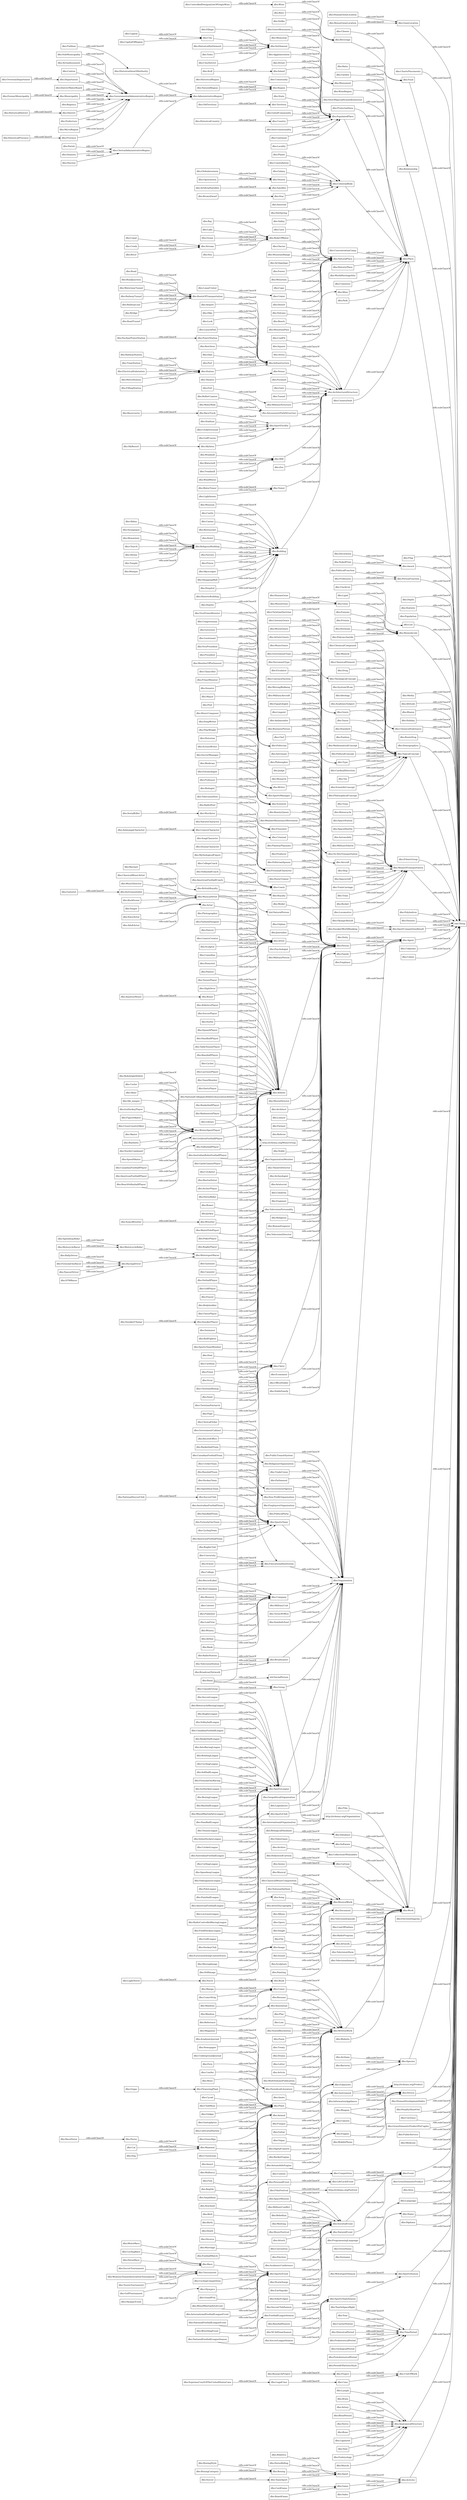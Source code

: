 digraph ar2dtool_diagram { 
rankdir=LR;
size="1000"
node [shape = rectangle, color="black"]; "dbo:Guitar" "dbo:ProtectedArea" "dbo:Galaxy" "dbo:SoftballLeague" "dbo:GovernmentAgency" "dbo:Rebellion" "dbo:Brewery" "dbo:RallyDriver" "dbo:HumanGene" "dbo:CyclingRace" "dbo:Treadmill" "dbo:Taxon" "dbo:Earthquake" "dbo:Orphan" "dbo:Mayor" "dbo:GeneLocation" "dbo:MusicalArtist" "dbo:Ship" "dbo:FormulaOneRacing" "dbo:Non-ProfitOrganisation" "dbo:Spacecraft" "dbo:AthleticsPlayer" "dbo:Mollusca" "dbo:MovingImage" "dbo:LiteraryGenre" "dbo:RecordOffice" "dbo:TradeUnion" "dbo:IceHockeyLeague" "dbo:Dog" "dbo:OlympicResult" "dbo:Infrastructure" "dbo:Standard" "dbo:Journalist" "dbo:BoxingLeague" "dbo:SkiArea" "dbo:ChartsPlacements" "dbo:BobsleighAthlete" "dbo:RocketEngine" "dbo:Lymph" "dbo:Royalty" "dbo:MovieGenre" "dbo:River" "dbo:PopulatedPlace" "dbo:OverseasDepartment" "dbo:Prison" "dbo:Meeting" "dbo:LaunchPad" "dbo:Fiefdom" "dbo:Food" "dbo:Artist" "dbo:DocumentType" "dbo:Province" "dbo:PeriodicalLiterature" "dbo:SoccerPlayer" "dbo:AmericanFootballCoach" "dbo:Relationship" "dbo:TrainCarriage" "dbo:Surfer" "dbo:Singer" "dbo:ConveyorSystem" "dbo:Place" "dbo:FormulaOneRacer" "dbo:NationalFootballLeagueEvent" "dbo:Book" "dbo:MetroStation" "dbo:CelestialBody" "dbo:BaseballLeague" "dbo:WrestlingEvent" "dbo:Fashion" "dbo:FootballMatch" "dbo:Race" "dbo:FillingStation" "dbo:Deputy" "dbo:MixedMartialArtsLeague" "dbo:Professor" "dbo:ConcentrationCamp" "dbo:MusicalWork" "dbo:RoadTunnel" "dbo:NaturalPlace" "dbo:ClassicalMusicArtist" "dbo:Village" "dbo:Divorce" "dbo:SubMunicipality" "dbo:SquashPlayer" "dbo:Fish" "dbo:Flag" "dbo:Award" "dbo:Athlete" "dbo:State" "dbo:PersonFunction" "dbo:Parliament" "dbo:BiologicalDatabase" "dbo:PowerStation" "dbo:NaturalEvent" "dbo:RadioStation" "dbo:WindMotor" "dbo:HistoricPlace" "dbo:Caterer" "dbo:MathematicalConcept" "dbo:SportsTeam" "dbo:HandballLeague" "dbo:Contest" "dbo:CareerStation" "dbo:Enzyme" "dbo:Skyscraper" "dbo:WorldHeritageSite" "dbo:HandballPlayer" "dbo:Curler" "dbo:Depth" "dbo:AnimangaCharacter" "dbo:Baronet" "dbo:Cemetery" "dbo:MusicDirector" "dbo:Sport" "dbo:TennisLeague" "dbo:Group" "dbo:Protein" "dbo:HollywoodCartoon" "dbo:Brain" "dbo:Song" "dbo:EmployersOrganisation" "dbo:PoliticalParty" "dbo:TableTennisPlayer" "dbo:Statistic" "dbo:BaseballPlayer" "dbo:MusicFestival" "dbo:Mosque" "dbo:Document" "dbo:Resume" "dbo:InlineHockeyLeague" "dbo:UndergroundJournal" "dbo:Deity" "dbo:Reference" "dbo:Mine" "dbo:RacingDriver" "dbo:Psychologist" "dbo:Single" "dbo:ChemicalCompound" "dbo:Magazine" "dbo:Organ" "dbo:Comic" "dbo:Cyclist" "dbo:Population" "dbo:Cave" "dbo:Plant" "dbo:BodyOfWater" "dbo:Glacier" "dbo:MilitaryPerson" "dbo:Soccer" "dbo:LacrossePlayer" "dbo:BaseballSeason" "dbo:Territory" "dbo:Reptile" "dbo:List" "dbo:Priest" "dbo:TelevisionEpisode" "dbo:Swarm" "dbo:VicePrimeMinister" "dbo:Hormone" "dbo:OrganisationMember" "dbo:Venue" "dbo:PoliticalConcept" "dbo:SportsTeamSeason" "dbo:EurovisionSongContestEntry" "dbo:GatedCommunity" "dbo:CricketLeague" "dbo:Biomolecule" "dbo:Media" "dbo:Play" "dbo:EducationalInstitution" "dbo:Altitude" "dbo:ScreenWriter" "dbo:Bacteria" "dbo:Blazon" "dbo:Arrondissement" "dbo:SoccerClub" "dbo:Vicar" "dbo:Holiday" "dbo:TeamMember" "dbo:AustralianFootballLeague" "dbo:AustralianFootballTeam" "dbo:ChemicalSubstance" "dbo:CurlingLeague" "dbo:Biologist" "dbo:RollerCoaster" "dbo:ShoppingMall" "dbo:Eukaryote" "dbo:RouteStop" "dbo:Abbey" "dbo:Amphibian" "dbo:SolarEclipse" "dbo:Poet" "dbo:Congressman" "dbo:Demographics" "dbo:Atoll" "dbo:Road" "dbo:RestArea" "dbo:Country" "dbo:DartsPlayer" "dbo:Artery" "dbo:BeachVolleyballPlayer" "dbo:NationalCollegiateAthleticAssociationAthlete" "dbo:TopicalConcept" "dbo:Hospital" "dbo:DisneyCharacter" "dbo:BoxingStyle" "dbo:HistoricalRegion" "dbo:Skier" "dbo:BloodVessel" "dbo:Intercommunality" "dbo:Instrumentalist" "dbo:Governor" "dbo:Pyramid" "dbo:Company" "dbo:Gate" "dbo:School" "dbo:MovieDirector" "dbo:Park" "dbo:Architect" "dbo:EthnicGroup" "dbo:MeanOfTransportation" "dbo:Polyhedron" "dbo:Deanery" "dbo:City" "dbo:ProgrammingLanguage" "dbo:Manga" "dbo:Lawyer" "dbo:Satellite" "dbo:HistoricBuilding" "dbo:Canal" "dbo:Type" "dbo:Dam" "dbo:MusicComposer" "dbo:Train" "dbo:Musical" "dbo:Law" "dbo:OldTerritory" "dbo:Windmill" "dbo:PersonalEvent" "dbo:ArtisticGenre" "dbo:Polysaccharide" "dbo:Creek" "dbo:Sea" "dbo:Broadcaster" "dbo:Publisher" "dbo:NCAATeamSeason" "dbo:SpeedwayLeague" "dbo:SerialKiller" "dbo:MilitaryUnit" "dbo:Athletics" "dbo:HistoricalPeriod" "dbo:Arachnid" "dbo:BasketballPlayer" "dbo:Moss" "dbo:Medician" "dbo:Bay" "dbo:Canton" "dbo:VideogamesLeague" "dbo:NaturalRegion" "dbo:Farmer" "dbo:PoloLeague" "dbo:Weapon" "dbo:LawFirm" "dbo:Marriage" "dbo:Referee" "dbo:Rocket" "dbo:Disease" "dbo:Painting" "dbo:TelevisionPersonality" "dbo:CardinalDirection" "dbo:RaceTrack" "dbo:StormSurge" "dbo:MythologicalFigure" "dbo:MountainRange" "dbo:ArchitecturalStructure" "dbo:SkiResort" "dbo:Cheese" "dbo:PaintballLeague" "dbo:Comedian" "dbo:Person" "dbo:SportCompetitionResult" "dbo:Agent" "dbo:BadmintonPlayer" "dbo:LineOfFashion" "dbo:LegalCase" "dbo:Horse" "dbo:RadioProgram" "dbo:Family" "dbo:WinterSportPlayer" "dbo:Actor" "dbo:ClassicalMusicComposition" "dbo:RoadJunction" "dbo:ControlledDesignationOfOriginWine" "dbo:SpeedwayRider" "dbo:Case" "dbo:MotorcycleRider" "dbo:Port" "dbo:Noble" "dbo:GridironFootballPlayer" "dbo:PrehistoricalPeriod" "dbo:HistoricalAreaOfAuthority" "dbo:Lieutenant" "dbo:OlympicEvent" "dbo:Cleric" "dbo:TheatreDirector" "dbo:Ski_jumper" "dbo:ClericalOrder" "dbo:Synagogue" "dbo:Employer" "dbo:Winery" "dbo:Archeologist" "dbo:Museum" "dbo:Continent" "dbo:Department" "dbo:GraveMonument" "dbo:Ratio" "dbo:IceHockeyPlayer" "dbo:Castle" "dbo:VolleyballPlayer" "dbo:Tunnel" "dbo:Photographer" "dbo:HandballTeam" "dbo:MilitaryStructure" "dbo:Unknown" "dbo:Archipelago" "dbo:Colour" "dbo:NascarDriver" "dbo:Camera" "dbo:Stadium" "dbo:Project" "dbo:Aristocrat" "dbo:Work" "dbo:Tournament" "dbo:Locality" "dbo:TrackList" "dbo:Memorial" "dbo:PoliticalFunction" "dbo:Forest" "dbo:Competition" "dbo:DistrictWaterBoard" "dbo:WaterTower" "dbo:VicePresident" "dbo:FashionDesigner" "dbo:Lipid" "dbo:CyclingCompetition" "dbo:Celebrity" "dbo:SoccerManager" "dbo:HistoricalDistrict" "dbo:FormulaOneTeam" "dbo:MouseGene" "dbo:Artwork" "dbo:CapitalOfRegion" "dbo:ElectionDiagram" "dbo:Engineer" "dbo:Locomotive" "dbo:Religious" "dbo:BrownDwarf" "dbo:VideoGame" "dbo:President" "dbo:Library" "dbo:TermOfOffice" "dbo:CyclingTeam" "dbo:Species" "dbo:Device" "dbo:Engine" "dbo:Station" "dbo:HorseRace" "dbo:NationalAnthem" "dbo:Mountain" "dbo:RomanEmperor" "dbo:AmericanFootballTeam" "dbo:SambaSchool" "dbo:Archaea" "dbo:AustralianRulesFootballPlayer" "dbo:Birth" "dbo:TelevisionDirector" "dbo:Event" "dbo:ArtistDiscography" "dbo:Nerve" "dbo:RugbyClub" "dbo:AmericanFootballLeague" "dbo:FootballLeagueSeason" "dbo:Politician" "dbo:Bone" "dbo:Settlement" "dbo:TelevisionShow" "dbo:Star" "dbo:LacrosseLeague" "dbo:Olympics" "dbo:RouteOfTransportation" "dbo:NationalSoccerClub" "dbo:Economist" "dbo:SportsLeague" "dbo:Album" "dbo:Tram" "dbo:GaelicGamesPlayer" "dbo:DTMRacer" "dbo:GovernmentalAdministrativeRegion" "dbo:WaterwayTunnel" "dbo:Cape" "dbo:OfficeHolder" "dbo:Theatre" "dbo:SportsClub" "dbo:BasketballTeam" "dbo:FigureSkater" "dbo:Cricketer" "dbo:RadioControlledRacingLeague" "dbo:NarutoCharacter" "dbo:MartialArtist" "dbo:GeologicalPeriod" "dbo:VoiceActor" "dbo:CricketGround" "dbo:Egyptologist" "dbo:StatedResolution" "dbo:ArcherPlayer" "dbo:Linguist" "dbo:Bird" "dbo:Surname" "dbo:FieldHockeyLeague" "dbo:Ambassador" "dbo:Diocese" "dbo:Agglomeration" "dbo:Asteroid" "dbo:Beer" "dbo:RailwayTunnel" "dbo:Tax" "dbo:ScientificConcept" "dbo:AmusementParkAttraction" "dbo:PhilosophicalConcept" "dbo:HumanDevelopmentIndex" "dbo:ProtohistoricalPeriod" "dbo:BusinessPerson" "dbo:WaterRide" "dbo:Chef" "dbo:ChristianBishop" "dbo:Sound" "dbo:HorseRider" "dbo:Rower" "dbo:NuclearPowerStation" "dbo:Anime" "dbo:Game" "dbo:Poem" "dbo:PenaltyShootOut" "dbo:Writer" "dbo:AmericanFootballPlayer" "dbo:Fungus" "dbo:SportFacility" "dbo:Capital" "dbo:PeriodOfArtisticStyle" "dbo:College" "dbo:RailwayStation" "dbo:SportsManager" "dbo:FormerMunicipality" "dbo:Currency" "dbo:TheologicalConcept" "dbo:Planet" "dbo:MemberOfParliament" "dbo:Ligament" "dbo:Crater" "dbo:SportsEvent" "dbo:Street" "dbo:Chancellor" "dbo:WrittenWork" "dbo:Airport" "dbo:Astronaut" "dbo:TelevisionStation" "dbo:BroadcastNetwork" "dbo:SoccerLeagueSeason" "dbo:GrandPrix" "dbo:StillImage" "dbo:Saint" "dbo:AdministrativeRegion" "dbo:Database" "dbo:MusicGenre" "dbo:CanadianFootballTeam" "dbo:NobleFamily" "dbo:Motorcycle" "dbo:Dancer" "dbo:Boxing" "dbo:AmateurBoxer" "dbo:RadioHost" "dbo:SystemOfLaw" "dbo:Constellation" "dbo:Island" "dbo:Vein" "dbo:ChristianDoctrine" "dbo:FloweringPlant" "dbo:Cycad" "dbo:Jockey" "dbo:Mill" "dbo:CardGame" "dbo:Grape" "dbo:Zoo" "dbo:FilmFestival" "dbo:Monastery" "dbo:GolfLeague" "dbo:SupremeCourtOfTheUnitedStatesCase" "dbo:Desert" "dbo:Casino" "dbo:MotorsportSeason" "dbo:Volcano" "dbo:CollegeCoach" "dbo:ReligiousOrganisation" "dbo:ClubMoss" "dbo:Novel" "dbo:SongWriter" "dbo:GolfCourse" "dbo:Ideology" "dbo:AcademicSubject" "dbo:LightNovel" "dbo:WomensTennisAssociationTournament" "dbo:Lake" "dbo:Globularswarm" "dbo:Decoration" "dbo:Tower" "dbo:CrossCountrySkier" "dbo:TelevisionSeason" "dbo:HorseRiding" "dbo:ChristianPatriarch" "dbo:GrossDomesticProductPerCapita" "dbo:PlayWright" "dbo:Software" "dbo:TramStation" "dbo:AdultActor" "dbo:Animal" "dbo:ComicsCreator" "dbo:Organisation" "dbo:NationalFootballLeagueSeason" "dbo:Attack" "dbo:Philosopher" "dbo:ClericalAdministrativeRegion" "dbo:PublicService" "dbo:CountrySeat" "dbo:HumanGeneLocation" "dbo:Municipality" "dbo:Medicine" "dbo:MixedMartialArtsEvent" "dbo:CricketTeam" "dbo:Judge" "dbo:Treaty" "dbo:Restaurant" "dbo:LifeCycleEvent" "dbo:SportsSeason" "dbo:Gene" "dbo:SoccerLeague" "dbo:ComicStrip" "dbo:Fort" "dbo:CanadianFootballPlayer" "dbo:DigitalCamera" "dbo:Wrestler" "dbo:AutomobileEngine" "dbo:Sales" "dbo:Community" "dbo:Garden" "dbo:GrossDomesticProduct" "dbo:WaterPoloPlayer" "dbo:Drama" "dbo:Letter" "dbo:SpaceStation" "dbo:Monarch" "dbo:GivenName" "dbo:MotorcycleRacingLeague" "dbo:BackScene" "dbo:Mineral" "dbo:PokerPlayer" "dbo:Area" "dbo:VolleyballCoach" "dbo:RugbyPlayer" "dbo:RugbyLeague" "dbo:VolleyballLeague" "dbo:LunarCrater" "dbo:Scientist" "dbo:Convention" "dbo:MovingWalkway" "dbo:Airline" "dbo:BaseballTeam" "dbo:ArtificialSatellite" "dbo:Presenter" "dbo:Language" "dbo:NobelPrize" "dbo:HockeyTeam" "dbo:Mammal" "dbo:MotorsportRacer" "dbo:Manhwa" "dbo:Ginkgo" "dbo:Monument" "dbo:SnookerChamp" "dbo:Election" "dbo:Name" "dbo:Dike" "dbo:Canoeist" "dbo:AcademicConference" "dbo:SpaceShuttle" "dbo:Automobile" "dbo:BeautyQueen" "dbo:MemberResistanceMovement" "dbo:GeopoliticalOrganisation" "dbo:RailwayLine" "dbo:HistoricalProvince" "dbo:Article" "dbo:Bank" "dbo:Band" "dbo:NetballPlayer" "dbo:SpeedwayTeam" "dbo:Hotel" "dbo:InternationalFootballLeagueEvent" "dbo:SpaceMission" "dbo:Beach" "dbo:Website" "dbo:CoalPit" "dbo:Vodka" "dbo:Bridge" "dbo:Beverage" "dbo:Building" "dbo:Regency" "dbo:PlayboyPlaymate" "dbo:HistoricalSettlement" "dbo:BritishRoyalty" "dbo:GolfPlayer" "dbo:Ocean" "dbo:TelevisionHost" "dbo:Racecourse" "dbo:Crustacean" "dbo:YearInSpaceflight" "dbo:CanadianFootballLeague" "dbo:Church" "dbo:Diploma" "dbo:Pope" "dbo:District" "dbo:MultiVolumePublication" "dbo:Fencer" "dbo:TimePeriod" "dbo:Guitarist" "dbo:TennisTournament" "dbo:TeamSport" "dbo:GolfTournament" "dbo:ElectricalSubstation" "dbo:File" "dbo:SportsTeamMember" "dbo:Film" "dbo:Producer" "dbo:ComedyGroup" "dbo:Cat" "dbo:Skater" "dbo:Gnetophytes" "dbo:Legislature" "dbo:Manhua" "dbo:MilitaryVehicle" "dbo:SocietalEvent" "dbo:Wine" "dbo:PoliticianSpouse" "dbo:Criminal" "dbo:Lighthouse" "dbo:Escalator" "dbo:CollectionOfValuables" "dbo:Town" "dbo:Annotation" "dbo:HorseTrainer" "dbo:Sculpture" "dbo:Bodybuilder" "dbo:ChessPlayer" "dbo:Square" "dbo:Cartoon" "dbo:SnookerPlayer" "dbo:Year" "dbo:On-SiteTransportation" "dbo:Historian" "dbo:MountainPass" "dbo:Region" "dbo:Death" "dbo:Embryology" "dbo:Biathlete" "dbo:UnitOfWork" "dbo:MotorRace" "dbo:RecordLabel" "dbo:HistoricalCountry" "dbo:Lock" "dbo:MobilePhone" "dbo:Painter" "dbo:HockeyClub" "dbo:AcademicJournal" "dbo:MouseGeneLocation" "dbo:Arena" "dbo:Sculptor" "dbo:PrimeMinister" "dbo:ResearchProject" "dbo:Shrine" "dbo:InformationAppliance" "dbo:Host" "dbo:BasketballLeague" "dbo:CityDistrict" "dbo:HotSpring" "dbo:Parish" "dbo:BusCompany" "dbo:Opera" "dbo:ChemicalElement" "dbo:WineRegion" "dbo:InternationalOrganisation" "dbo:CultivatedVariety" "dbo:AutoRacingLeague" "dbo:FictionalCharacter" "dbo:Coach" "dbo:Cardinal" "dbo:GovernmentType" "dbo:GreenAlga" "dbo:MilitaryConflict" "dbo:ReligiousBuilding" "dbo:ComicsCharacter" "dbo:SoccerClubSeason" "dbo:Stream" "dbo:BowlingLeague" "dbo:Valley" "dbo:Profession" "dbo:SiteOfSpecialScientificInterest" "dbo:Aircraft" "dbo:Swimmer" "dbo:Genre" "dbo:PublicTransitSystem" "dbo:Humorist" "dbo:Murderer" "dbo:SoccerTournament" "dbo:Fern" "dbo:NordicCombined" "dbo:Model" "dbo:Factory" "dbo:Gymnast" "dbo:Drug" "dbo:CyclingLeague" "dbo:SumoWrestler" "dbo:Activity" "dbo:BullFighter" "dbo:Archive" "dbo:Image" "dbo:Newspaper" "dbo:Entomologist" "dbo:Openswarm" "dbo:Prefecture" "dbo:TennisPlayer" "dbo:HighDiver" "dbo:AnatomicalStructure" "dbo:Instrument" "dbo:BoxingCategory" "dbo:Boxer" "dbo:University" "dbo:Insect" "dbo:SnookerWorldRanking" "dbo:Quote" "dbo:GovernmentCabinet" "dbo:Conifer" "dbo:Senator" "dbo:SpeedSkater" "dbo:Temple" "dbo:MilitaryAircraft" "dbo:RaceHorse" "dbo:MicroRegion" "dbo:SoapCharacter" "dbo:Watermill" "dbo:BoardGame" "dbo:MotocycleRacer" "dbo:Muscle" ; /*classes style*/
	"dbo:Continent" -> "dbo:PopulatedPlace" [ label = "rdfs:subClassOf" ];
	"dbo:ArchitecturalStructure" -> "dbo:Place" [ label = "rdfs:subClassOf" ];
	"dbo:WaterTower" -> "dbo:Tower" [ label = "rdfs:subClassOf" ];
	"dbo:MusicFestival" -> "dbo:SocietalEvent" [ label = "rdfs:subClassOf" ];
	"dbo:SerialKiller" -> "dbo:Murderer" [ label = "rdfs:subClassOf" ];
	"dbo:NascarDriver" -> "dbo:RacingDriver" [ label = "rdfs:subClassOf" ];
	"dbo:Sea" -> "dbo:BodyOfWater" [ label = "rdfs:subClassOf" ];
	"dbo:GovernmentType" -> "dbo:Type" [ label = "rdfs:subClassOf" ];
	"dbo:ComicStrip" -> "dbo:Comic" [ label = "rdfs:subClassOf" ];
	"dbo:Model" -> "dbo:Person" [ label = "rdfs:subClassOf" ];
	"dbo:BobsleighAthlete" -> "dbo:WinterSportPlayer" [ label = "rdfs:subClassOf" ];
	"dbo:SnookerWorldRanking" -> "dbo:SportCompetitionResult" [ label = "rdfs:subClassOf" ];
	"dbo:Book" -> "dbo:WrittenWork" [ label = "rdfs:subClassOf" ];
	"dbo:Engineer" -> "dbo:Person" [ label = "rdfs:subClassOf" ];
	"dbo:EurovisionSongContestEntry" -> "dbo:Song" [ label = "rdfs:subClassOf" ];
	"dbo:CityDistrict" -> "dbo:Settlement" [ label = "rdfs:subClassOf" ];
	"dbo:SpaceStation" -> "dbo:MeanOfTransportation" [ label = "rdfs:subClassOf" ];
	"dbo:TopicalConcept" -> "owl:Thing" [ label = "rdfs:subClassOf" ];
	"dbo:Organ" -> "dbo:Instrument" [ label = "rdfs:subClassOf" ];
	"dbo:Farmer" -> "dbo:Person" [ label = "rdfs:subClassOf" ];
	"dbo:Zoo" -> "dbo:ArchitecturalStructure" [ label = "rdfs:subClassOf" ];
	"dbo:Producer" -> "dbo:Person" [ label = "rdfs:subClassOf" ];
	"dbo:NationalFootballLeagueEvent" -> "dbo:SportsEvent" [ label = "rdfs:subClassOf" ];
	"dbo:PrehistoricalPeriod" -> "dbo:TimePeriod" [ label = "rdfs:subClassOf" ];
	"dbo:LacrossePlayer" -> "dbo:Athlete" [ label = "rdfs:subClassOf" ];
	"dbo:Park" -> "dbo:Place" [ label = "rdfs:subClassOf" ];
	"dbo:Baronet" -> "dbo:BritishRoyalty" [ label = "rdfs:subClassOf" ];
	"dbo:MixedMartialArtsEvent" -> "dbo:SportsEvent" [ label = "rdfs:subClassOf" ];
	"dbo:Vein" -> "dbo:AnatomicalStructure" [ label = "rdfs:subClassOf" ];
	"dbo:AnimangaCharacter" -> "dbo:ComicsCharacter" [ label = "rdfs:subClassOf" ];
	"dbo:SongWriter" -> "dbo:Writer" [ label = "rdfs:subClassOf" ];
	"dbo:Pope" -> "dbo:Cleric" [ label = "rdfs:subClassOf" ];
	"dbo:PoliticalParty" -> "dbo:Organisation" [ label = "rdfs:subClassOf" ];
	"dbo:CardGame" -> "dbo:Game" [ label = "rdfs:subClassOf" ];
	"dbo:Ship" -> "dbo:MeanOfTransportation" [ label = "rdfs:subClassOf" ];
	"dbo:Document" -> "dbo:Work" [ label = "rdfs:subClassOf" ];
	"dbo:TelevisionDirector" -> "dbo:Person" [ label = "rdfs:subClassOf" ];
	"dbo:NobleFamily" -> "dbo:Family" [ label = "rdfs:subClassOf" ];
	"dbo:Medician" -> "dbo:Scientist" [ label = "rdfs:subClassOf" ];
	"dbo:Population" -> "owl:Thing" [ label = "rdfs:subClassOf" ];
	"dbo:ScientificConcept" -> "dbo:TopicalConcept" [ label = "rdfs:subClassOf" ];
	"dbo:ResearchProject" -> "dbo:Project" [ label = "rdfs:subClassOf" ];
	"dbo:Saint" -> "dbo:Cleric" [ label = "rdfs:subClassOf" ];
	"dbo:Beer" -> "dbo:Beverage" [ label = "rdfs:subClassOf" ];
	"dbo:Venue" -> "dbo:ArchitecturalStructure" [ label = "rdfs:subClassOf" ];
	"dbo:Windmill" -> "dbo:Mill" [ label = "rdfs:subClassOf" ];
	"dbo:WrestlingEvent" -> "dbo:SportsEvent" [ label = "rdfs:subClassOf" ];
	"dbo:BaseballTeam" -> "dbo:SportsTeam" [ label = "rdfs:subClassOf" ];
	"dbo:BusCompany" -> "dbo:Company" [ label = "rdfs:subClassOf" ];
	"dbo:Escalator" -> "dbo:On-SiteTransportation" [ label = "rdfs:subClassOf" ];
	"dbo:Cricketer" -> "dbo:Athlete" [ label = "rdfs:subClassOf" ];
	"dbo:Congressman" -> "dbo:Politician" [ label = "rdfs:subClassOf" ];
	"dbo:TrainCarriage" -> "dbo:MeanOfTransportation" [ label = "rdfs:subClassOf" ];
	"dbo:OldTerritory" -> "dbo:Territory" [ label = "rdfs:subClassOf" ];
	"dbo:HistoricalAreaOfAuthority" -> "dbo:AdministrativeRegion" [ label = "rdfs:subClassOf" ];
	"dbo:OfficeHolder" -> "dbo:Person" [ label = "rdfs:subClassOf" ];
	"dbo:RugbyLeague" -> "dbo:SportsLeague" [ label = "rdfs:subClassOf" ];
	"dbo:Lock" -> "dbo:Infrastructure" [ label = "rdfs:subClassOf" ];
	"dbo:Meeting" -> "dbo:SocietalEvent" [ label = "rdfs:subClassOf" ];
	"dbo:MetroStation" -> "dbo:Station" [ label = "rdfs:subClassOf" ];
	"dbo:Currency" -> "owl:Thing" [ label = "rdfs:subClassOf" ];
	"dbo:TennisTournament" -> "dbo:Tournament" [ label = "rdfs:subClassOf" ];
	"dbo:ClassicalMusicArtist" -> "dbo:MusicalArtist" [ label = "rdfs:subClassOf" ];
	"dbo:BusinessPerson" -> "dbo:Person" [ label = "rdfs:subClassOf" ];
	"dbo:Company" -> "dbo:Organisation" [ label = "rdfs:subClassOf" ];
	"dbo:Holiday" -> "owl:Thing" [ label = "rdfs:subClassOf" ];
	"dbo:Bird" -> "dbo:Animal" [ label = "rdfs:subClassOf" ];
	"dbo:FilmFestival" -> "dbo:SocietalEvent" [ label = "rdfs:subClassOf" ];
	"dbo:FilmFestival" -> "http://schema.org/Festival" [ label = "rdfs:subClassOf" ];
	"dbo:RouteStop" -> "owl:Thing" [ label = "rdfs:subClassOf" ];
	"dbo:SpeedSkater" -> "dbo:WinterSportPlayer" [ label = "rdfs:subClassOf" ];
	"dbo:AutomobileEngine" -> "dbo:Engine" [ label = "rdfs:subClassOf" ];
	"dbo:StillImage" -> "dbo:Image" [ label = "rdfs:subClassOf" ];
	"dbo:ReligiousOrganisation" -> "dbo:Organisation" [ label = "rdfs:subClassOf" ];
	"dbo:College" -> "dbo:EducationalInstitution" [ label = "rdfs:subClassOf" ];
	"dbo:Capital" -> "dbo:City" [ label = "rdfs:subClassOf" ];
	"dbo:MotorsportRacer" -> "dbo:Athlete" [ label = "rdfs:subClassOf" ];
	"dbo:Airport" -> "dbo:Infrastructure" [ label = "rdfs:subClassOf" ];
	"dbo:SambaSchool" -> "dbo:Organisation" [ label = "rdfs:subClassOf" ];
	"dbo:GridironFootballPlayer" -> "dbo:Athlete" [ label = "rdfs:subClassOf" ];
	"dbo:HockeyTeam" -> "dbo:SportsTeam" [ label = "rdfs:subClassOf" ];
	"dbo:Fish" -> "dbo:Animal" [ label = "rdfs:subClassOf" ];
	"dbo:NaturalEvent" -> "dbo:Event" [ label = "rdfs:subClassOf" ];
	"dbo:Train" -> "dbo:MeanOfTransportation" [ label = "rdfs:subClassOf" ];
	"dbo:TennisLeague" -> "dbo:SportsLeague" [ label = "rdfs:subClassOf" ];
	"dbo:Pyramid" -> "dbo:ArchitecturalStructure" [ label = "rdfs:subClassOf" ];
	"dbo:SkiArea" -> "dbo:SportFacility" [ label = "rdfs:subClassOf" ];
	"dbo:Cardinal" -> "dbo:Cleric" [ label = "rdfs:subClassOf" ];
	"dbo:Year" -> "dbo:TimePeriod" [ label = "rdfs:subClassOf" ];
	"dbo:Crustacean" -> "dbo:Animal" [ label = "rdfs:subClassOf" ];
	"dbo:Arachnid" -> "dbo:Animal" [ label = "rdfs:subClassOf" ];
	"dbo:RecordLabel" -> "dbo:Company" [ label = "rdfs:subClassOf" ];
	"dbo:HorseRider" -> "dbo:Athlete" [ label = "rdfs:subClassOf" ];
	"dbo:PublicTransitSystem" -> "dbo:Organisation" [ label = "rdfs:subClassOf" ];
	"dbo:VicePrimeMinister" -> "dbo:Politician" [ label = "rdfs:subClassOf" ];
	"dbo:CricketGround" -> "dbo:SportFacility" [ label = "rdfs:subClassOf" ];
	"dbo:Death" -> "dbo:PersonalEvent" [ label = "rdfs:subClassOf" ];
	"dbo:List" -> "owl:Thing" [ label = "rdfs:subClassOf" ];
	"dbo:State" -> "dbo:PopulatedPlace" [ label = "rdfs:subClassOf" ];
	"dbo:Motorcycle" -> "dbo:MeanOfTransportation" [ label = "rdfs:subClassOf" ];
	"dbo:Desert" -> "dbo:NaturalPlace" [ label = "rdfs:subClassOf" ];
	"dbo:Opera" -> "dbo:MusicalWork" [ label = "rdfs:subClassOf" ];
	"dbo:DTMRacer" -> "dbo:RacingDriver" [ label = "rdfs:subClassOf" ];
	"dbo:Synagogue" -> "dbo:ReligiousBuilding" [ label = "rdfs:subClassOf" ];
	"dbo:AmericanFootballTeam" -> "dbo:SportsTeam" [ label = "rdfs:subClassOf" ];
	"dbo:Database" -> "dbo:Work" [ label = "rdfs:subClassOf" ];
	"dbo:SportsTeam" -> "dbo:Organisation" [ label = "rdfs:subClassOf" ];
	"dbo:Boxer" -> "dbo:Athlete" [ label = "rdfs:subClassOf" ];
	"dbo:GrandPrix" -> "dbo:SportsEvent" [ label = "rdfs:subClassOf" ];
	"dbo:MilitaryAircraft" -> "dbo:Aircraft" [ label = "rdfs:subClassOf" ];
	"dbo:HighDiver" -> "dbo:Athlete" [ label = "rdfs:subClassOf" ];
	"dbo:TheatreDirector" -> "dbo:Person" [ label = "rdfs:subClassOf" ];
	"dbo:TelevisionHost" -> "dbo:Presenter" [ label = "rdfs:subClassOf" ];
	"dbo:Cape" -> "dbo:NaturalPlace" [ label = "rdfs:subClassOf" ];
	"dbo:Canoeist" -> "dbo:Athlete" [ label = "rdfs:subClassOf" ];
	"dbo:Locomotive" -> "dbo:MeanOfTransportation" [ label = "rdfs:subClassOf" ];
	"dbo:Film" -> "dbo:Work" [ label = "rdfs:subClassOf" ];
	"dbo:Building" -> "dbo:ArchitecturalStructure" [ label = "rdfs:subClassOf" ];
	"dbo:BaseballLeague" -> "dbo:SportsLeague" [ label = "rdfs:subClassOf" ];
	"dbo:NCAATeamSeason" -> "dbo:SportsTeamSeason" [ label = "rdfs:subClassOf" ];
	"dbo:Name" -> "owl:Thing" [ label = "rdfs:subClassOf" ];
	"dbo:Cat" -> "dbo:Mammal" [ label = "rdfs:subClassOf" ];
	"dbo:Song" -> "dbo:MusicalWork" [ label = "rdfs:subClassOf" ];
	"dbo:Sound" -> "dbo:Document" [ label = "rdfs:subClassOf" ];
	"dbo:Archeologist" -> "dbo:Person" [ label = "rdfs:subClassOf" ];
	"dbo:FictionalCharacter" -> "dbo:Person" [ label = "rdfs:subClassOf" ];
	"dbo:Fencer" -> "dbo:Athlete" [ label = "rdfs:subClassOf" ];
	"dbo:RollerCoaster" -> "dbo:AmusementParkAttraction" [ label = "rdfs:subClassOf" ];
	"dbo:OlympicResult" -> "dbo:SportCompetitionResult" [ label = "rdfs:subClassOf" ];
	"dbo:MemberResistanceMovement" -> "dbo:Person" [ label = "rdfs:subClassOf" ];
	"dbo:BrownDwarf" -> "dbo:Star" [ label = "rdfs:subClassOf" ];
	"dbo:Square" -> "dbo:ArchitecturalStructure" [ label = "rdfs:subClassOf" ];
	"dbo:TelevisionEpisode" -> "dbo:Work" [ label = "rdfs:subClassOf" ];
	"dbo:BloodVessel" -> "dbo:AnatomicalStructure" [ label = "rdfs:subClassOf" ];
	"dbo:IceHockeyLeague" -> "dbo:SportsLeague" [ label = "rdfs:subClassOf" ];
	"dbo:Lawyer" -> "dbo:Person" [ label = "rdfs:subClassOf" ];
	"dbo:Publisher" -> "dbo:Company" [ label = "rdfs:subClassOf" ];
	"dbo:SumoWrestler" -> "dbo:Wrestler" [ label = "rdfs:subClassOf" ];
	"dbo:MotocycleRacer" -> "dbo:MotorcycleRider" [ label = "rdfs:subClassOf" ];
	"dbo:RadioHost" -> "dbo:Presenter" [ label = "rdfs:subClassOf" ];
	"dbo:WinterSportPlayer" -> "dbo:Athlete" [ label = "rdfs:subClassOf" ];
	"dbo:Soccer" -> "dbo:TeamSport" [ label = "rdfs:subClassOf" ];
	"dbo:Racecourse" -> "dbo:RaceTrack" [ label = "rdfs:subClassOf" ];
	"dbo:InternationalOrganisation" -> "dbo:Organisation" [ label = "rdfs:subClassOf" ];
	"dbo:Airline" -> "dbo:Company" [ label = "rdfs:subClassOf" ];
	"dbo:LunarCrater" -> "dbo:Crater" [ label = "rdfs:subClassOf" ];
	"dbo:BoxingStyle" -> "dbo:Boxing" [ label = "rdfs:subClassOf" ];
	"dbo:SnookerPlayer" -> "dbo:Athlete" [ label = "rdfs:subClassOf" ];
	"dbo:TelevisionShow" -> "dbo:Work" [ label = "rdfs:subClassOf" ];
	"dbo:MusicDirector" -> "dbo:MusicalArtist" [ label = "rdfs:subClassOf" ];
	"dbo:Galaxy" -> "dbo:CelestialBody" [ label = "rdfs:subClassOf" ];
	"dbo:BoxingCategory" -> "dbo:Boxing" [ label = "rdfs:subClassOf" ];
	"dbo:SoftballLeague" -> "dbo:SportsLeague" [ label = "rdfs:subClassOf" ];
	"dbo:InlineHockeyLeague" -> "dbo:SportsLeague" [ label = "rdfs:subClassOf" ];
	"dbo:GeneLocation" -> "owl:Thing" [ label = "rdfs:subClassOf" ];
	"dbo:Plant" -> "dbo:Eukaryote" [ label = "rdfs:subClassOf" ];
	"dbo:Psychologist" -> "dbo:Person" [ label = "rdfs:subClassOf" ];
	"dbo:CurlingLeague" -> "dbo:SportsLeague" [ label = "rdfs:subClassOf" ];
	"dbo:TheologicalConcept" -> "dbo:TopicalConcept" [ label = "rdfs:subClassOf" ];
	"dbo:Monastery" -> "dbo:ReligiousBuilding" [ label = "rdfs:subClassOf" ];
	"dbo:HistoricalRegion" -> "dbo:Region" [ label = "rdfs:subClassOf" ];
	"dbo:Country" -> "dbo:PopulatedPlace" [ label = "rdfs:subClassOf" ];
	"dbo:Sculptor" -> "dbo:Artist" [ label = "rdfs:subClassOf" ];
	"dbo:EthnicGroup" -> "owl:Thing" [ label = "rdfs:subClassOf" ];
	"dbo:Bone" -> "dbo:AnatomicalStructure" [ label = "rdfs:subClassOf" ];
	"dbo:PersonFunction" -> "owl:Thing" [ label = "rdfs:subClassOf" ];
	"dbo:LightNovel" -> "dbo:Novel" [ label = "rdfs:subClassOf" ];
	"dbo:Area" -> "owl:Thing" [ label = "rdfs:subClassOf" ];
	"dbo:BoardGame" -> "dbo:Game" [ label = "rdfs:subClassOf" ];
	"dbo:Mollusca" -> "dbo:Animal" [ label = "rdfs:subClassOf" ];
	"dbo:Linguist" -> "dbo:Person" [ label = "rdfs:subClassOf" ];
	"dbo:Brewery" -> "dbo:Company" [ label = "rdfs:subClassOf" ];
	"dbo:Philosopher" -> "dbo:Person" [ label = "rdfs:subClassOf" ];
	"dbo:PersonalEvent" -> "dbo:LifeCycleEvent" [ label = "rdfs:subClassOf" ];
	"dbo:HistoricalDistrict" -> "dbo:District" [ label = "rdfs:subClassOf" ];
	"dbo:Dancer" -> "dbo:Artist" [ label = "rdfs:subClassOf" ];
	"dbo:HistoricalPeriod" -> "dbo:TimePeriod" [ label = "rdfs:subClassOf" ];
	"dbo:Town" -> "dbo:Settlement" [ label = "rdfs:subClassOf" ];
	"dbo:TeamSport" -> "dbo:Sport" [ label = "rdfs:subClassOf" ];
	"dbo:NationalAnthem" -> "dbo:MusicalWork" [ label = "rdfs:subClassOf" ];
	"dbo:Convention" -> "dbo:SocietalEvent" [ label = "rdfs:subClassOf" ];
	"dbo:Aristocrat" -> "dbo:Person" [ label = "rdfs:subClassOf" ];
	"dbo:Cleric" -> "dbo:Person" [ label = "rdfs:subClassOf" ];
	"dbo:CoalPit" -> "dbo:Mine" [ label = "rdfs:subClassOf" ];
	"dbo:MovingImage" -> "dbo:Image" [ label = "rdfs:subClassOf" ];
	"dbo:SubMunicipality" -> "dbo:GovernmentalAdministrativeRegion" [ label = "rdfs:subClassOf" ];
	"dbo:Intercommunality" -> "dbo:PopulatedPlace" [ label = "rdfs:subClassOf" ];
	"dbo:MusicalArtist" -> "dul:NaturalPerson" [ label = "rdfs:subClassOf" ];
	"dbo:MusicalArtist" -> "dbo:Artist" [ label = "rdfs:subClassOf" ];
	"dbo:MusicalArtist" -> "http://schema.org/MusicGroup" [ label = "rdfs:subClassOf" ];
	"dbo:Memorial" -> "dbo:Monument" [ label = "rdfs:subClassOf" ];
	"dbo:SportsTeamSeason" -> "dbo:SportsSeason" [ label = "rdfs:subClassOf" ];
	"dbo:Valley" -> "dbo:NaturalPlace" [ label = "rdfs:subClassOf" ];
	"dbo:Comic" -> "dbo:WrittenWork" [ label = "rdfs:subClassOf" ];
	"dbo:PenaltyShootOut" -> "owl:Thing" [ label = "rdfs:subClassOf" ];
	"dbo:InternationalFootballLeagueEvent" -> "dbo:SportsEvent" [ label = "rdfs:subClassOf" ];
	"dbo:LacrosseLeague" -> "dbo:SportsLeague" [ label = "rdfs:subClassOf" ];
	"dbo:SportsManager" -> "dbo:Person" [ label = "rdfs:subClassOf" ];
	"dbo:ProtectedArea" -> "dbo:Place" [ label = "rdfs:subClassOf" ];
	"dbo:Priest" -> "dbo:Cleric" [ label = "rdfs:subClassOf" ];
	"dbo:On-SiteTransportation" -> "dbo:MeanOfTransportation" [ label = "rdfs:subClassOf" ];
	"dbo:AdministrativeRegion" -> "dbo:Region" [ label = "rdfs:subClassOf" ];
	"dbo:SystemOfLaw" -> "dbo:TopicalConcept" [ label = "rdfs:subClassOf" ];
	"dbo:ChessPlayer" -> "dbo:Athlete" [ label = "rdfs:subClassOf" ];
	"dbo:Manhwa" -> "dbo:Comic" [ label = "rdfs:subClassOf" ];
	"dbo:Marriage" -> "dbo:PersonalEvent" [ label = "rdfs:subClassOf" ];
	"dbo:RailwayStation" -> "dbo:Station" [ label = "rdfs:subClassOf" ];
	"dbo:GovernmentAgency" -> "dbo:Organisation" [ label = "rdfs:subClassOf" ];
	"dbo:Horse" -> "dbo:Mammal" [ label = "rdfs:subClassOf" ];
	"dbo:Genre" -> "dbo:TopicalConcept" [ label = "rdfs:subClassOf" ];
	"dbo:Photographer" -> "dbo:Artist" [ label = "rdfs:subClassOf" ];
	"dbo:Food" -> "owl:Thing" [ label = "rdfs:subClassOf" ];
	"dbo:Image" -> "dbo:Document" [ label = "rdfs:subClassOf" ];
	"dbo:Award" -> "owl:Thing" [ label = "rdfs:subClassOf" ];
	"dbo:Religious" -> "dbo:Person" [ label = "rdfs:subClassOf" ];
	"dbo:CelestialBody" -> "dbo:Place" [ label = "rdfs:subClassOf" ];
	"dbo:CanadianFootballTeam" -> "dbo:SportsTeam" [ label = "rdfs:subClassOf" ];
	"dbo:Embryology" -> "dbo:AnatomicalStructure" [ label = "rdfs:subClassOf" ];
	"dbo:Governor" -> "dbo:Politician" [ label = "rdfs:subClassOf" ];
	"dbo:Gnetophytes" -> "dbo:Plant" [ label = "rdfs:subClassOf" ];
	"dbo:DartsPlayer" -> "dbo:Athlete" [ label = "rdfs:subClassOf" ];
	"dbo:Star" -> "dbo:CelestialBody" [ label = "rdfs:subClassOf" ];
	"dbo:President" -> "dbo:Politician" [ label = "rdfs:subClassOf" ];
	"dbo:Contest" -> "dbo:Competition" [ label = "rdfs:subClassOf" ];
	"dbo:RailwayTunnel" -> "dbo:RouteOfTransportation" [ label = "rdfs:subClassOf" ];
	"dbo:Bodybuilder" -> "dbo:Athlete" [ label = "rdfs:subClassOf" ];
	"dbo:Musical" -> "dbo:MusicalWork" [ label = "rdfs:subClassOf" ];
	"dbo:RugbyClub" -> "dbo:SportsTeam" [ label = "rdfs:subClassOf" ];
	"dbo:Election" -> "dbo:SocietalEvent" [ label = "rdfs:subClassOf" ];
	"dbo:Ideology" -> "dbo:TopicalConcept" [ label = "rdfs:subClassOf" ];
	"dbo:MicroRegion" -> "dbo:GovernmentalAdministrativeRegion" [ label = "rdfs:subClassOf" ];
	"dbo:Creek" -> "dbo:Stream" [ label = "rdfs:subClassOf" ];
	"dbo:HandballPlayer" -> "dbo:Athlete" [ label = "rdfs:subClassOf" ];
	"dbo:Writer" -> "dbo:Person" [ label = "rdfs:subClassOf" ];
	"dbo:Medicine" -> "owl:Thing" [ label = "rdfs:subClassOf" ];
	"dbo:Annotation" -> "dbo:WrittenWork" [ label = "rdfs:subClassOf" ];
	"dbo:AmusementParkAttraction" -> "dbo:ArchitecturalStructure" [ label = "rdfs:subClassOf" ];
	"dbo:ElectricalSubstation" -> "dbo:Station" [ label = "rdfs:subClassOf" ];
	"dbo:Amphibian" -> "dbo:Animal" [ label = "rdfs:subClassOf" ];
	"dbo:Bridge" -> "dbo:RouteOfTransportation" [ label = "rdfs:subClassOf" ];
	"dbo:Satellite" -> "dbo:CelestialBody" [ label = "rdfs:subClassOf" ];
	"dbo:PlayWright" -> "dbo:Writer" [ label = "rdfs:subClassOf" ];
	"dbo:FormulaOneRacer" -> "dbo:RacingDriver" [ label = "rdfs:subClassOf" ];
	"dbo:NordicCombined" -> "dbo:WinterSportPlayer" [ label = "rdfs:subClassOf" ];
	"dbo:CardinalDirection" -> "dbo:TopicalConcept" [ label = "rdfs:subClassOf" ];
	"dbo:ArtificialSatellite" -> "dbo:Satellite" [ label = "rdfs:subClassOf" ];
	"dbo:Spacecraft" -> "dbo:MeanOfTransportation" [ label = "rdfs:subClassOf" ];
	"dbo:UnitOfWork" -> "owl:Thing" [ label = "rdfs:subClassOf" ];
	"dbo:Treadmill" -> "dbo:Mill" [ label = "rdfs:subClassOf" ];
	"dbo:Municipality" -> "dbo:GovernmentalAdministrativeRegion" [ label = "rdfs:subClassOf" ];
	"dbo:Stream" -> "dbo:BodyOfWater" [ label = "rdfs:subClassOf" ];
	"dbo:FillingStation" -> "dbo:Station" [ label = "rdfs:subClassOf" ];
	"dbo:Conifer" -> "dbo:Plant" [ label = "rdfs:subClassOf" ];
	"dbo:DigitalCamera" -> "dbo:Camera" [ label = "rdfs:subClassOf" ];
	"dbo:Department" -> "dbo:GovernmentalAdministrativeRegion" [ label = "rdfs:subClassOf" ];
	"dbo:ProgrammingLanguage" -> "dbo:Language" [ label = "rdfs:subClassOf" ];
	"dbo:CyclingCompetition" -> "dbo:SportsEvent" [ label = "rdfs:subClassOf" ];
	"dbo:Sales" -> "dbo:Activity" [ label = "rdfs:subClassOf" ];
	"dbo:Stadium" -> "dbo:SportFacility" [ label = "rdfs:subClassOf" ];
	"dbo:Brain" -> "dbo:AnatomicalStructure" [ label = "rdfs:subClassOf" ];
	"dbo:Relationship" -> "owl:Thing" [ label = "rdfs:subClassOf" ];
	"dbo:Eukaryote" -> "dbo:Species" [ label = "rdfs:subClassOf" ];
	"dbo:HockeyClub" -> "dbo:SportsClub" [ label = "rdfs:subClassOf" ];
	"dbo:MotorsportSeason" -> "dbo:SportsSeason" [ label = "rdfs:subClassOf" ];
	"dbo:Professor" -> "dbo:Scientist" [ label = "rdfs:subClassOf" ];
	"dbo:AdultActor" -> "dbo:Actor" [ label = "rdfs:subClassOf" ];
	"dbo:Nerve" -> "dbo:AnatomicalStructure" [ label = "rdfs:subClassOf" ];
	"dbo:University" -> "dbo:EducationalInstitution" [ label = "rdfs:subClassOf" ];
	"dbo:Coach" -> "dbo:Person" [ label = "rdfs:subClassOf" ];
	"dbo:VideogamesLeague" -> "dbo:SportsLeague" [ label = "rdfs:subClassOf" ];
	"dbo:WaterwayTunnel" -> "dbo:RouteOfTransportation" [ label = "rdfs:subClassOf" ];
	"dbo:Birth" -> "dbo:PersonalEvent" [ label = "rdfs:subClassOf" ];
	"dbo:Swimmer" -> "dbo:Athlete" [ label = "rdfs:subClassOf" ];
	"dbo:AustralianFootballTeam" -> "dbo:SportsTeam" [ label = "rdfs:subClassOf" ];
	"dbo:Senator" -> "dbo:Politician" [ label = "rdfs:subClassOf" ];
	"dbo:Skier" -> "dbo:WinterSportPlayer" [ label = "rdfs:subClassOf" ];
	"dbo:SportsSeason" -> "owl:Thing" [ label = "rdfs:subClassOf" ];
	"dbo:Island" -> "dbo:PopulatedPlace" [ label = "rdfs:subClassOf" ];
	"dbo:Cemetery" -> "dbo:Place" [ label = "rdfs:subClassOf" ];
	"dbo:ConcentrationCamp" -> "dbo:Place" [ label = "rdfs:subClassOf" ];
	"dbo:Sculpture" -> "dbo:Artwork" [ label = "rdfs:subClassOf" ];
	"dbo:Gymnast" -> "dbo:Athlete" [ label = "rdfs:subClassOf" ];
	"dbo:FootballMatch" -> "dbo:SportsEvent" [ label = "rdfs:subClassOf" ];
	"dbo:FigureSkater" -> "dbo:WinterSportPlayer" [ label = "rdfs:subClassOf" ];
	"dbo:Place" -> "owl:Thing" [ label = "rdfs:subClassOf" ];
	"dbo:Beach" -> "dbo:NaturalPlace" [ label = "rdfs:subClassOf" ];
	"dbo:NationalFootballLeagueSeason" -> "dbo:FootballLeagueSeason" [ label = "rdfs:subClassOf" ];
	"dbo:Road" -> "dbo:RouteOfTransportation" [ label = "rdfs:subClassOf" ];
	"dbo:Globularswarm" -> "dbo:Swarm" [ label = "rdfs:subClassOf" ];
	"dbo:Ocean" -> "dbo:BodyOfWater" [ label = "rdfs:subClassOf" ];
	"dbo:Village" -> "dbo:Settlement" [ label = "rdfs:subClassOf" ];
	"dbo:Type" -> "dbo:TopicalConcept" [ label = "rdfs:subClassOf" ];
	"dbo:Hospital" -> "dbo:Building" [ label = "rdfs:subClassOf" ];
	"dbo:Polyhedron" -> "owl:Thing" [ label = "rdfs:subClassOf" ];
	"dbo:Artwork" -> "dbo:Work" [ label = "rdfs:subClassOf" ];
	"dbo:SportsClub" -> "dbo:Organisation" [ label = "rdfs:subClassOf" ];
	"dbo:Watermill" -> "dbo:Mill" [ label = "rdfs:subClassOf" ];
	"dbo:Athletics" -> "dbo:Sport" [ label = "rdfs:subClassOf" ];
	"dbo:Rocket" -> "dbo:MeanOfTransportation" [ label = "rdfs:subClassOf" ];
	"dbo:PoliticianSpouse" -> "dbo:Person" [ label = "rdfs:subClassOf" ];
	"dbo:WaterRide" -> "dbo:AmusementParkAttraction" [ label = "rdfs:subClassOf" ];
	"dbo:GeopoliticalOrganisation" -> "dbo:Organisation" [ label = "rdfs:subClassOf" ];
	"dbo:CrossCountrySkier" -> "dbo:WinterSportPlayer" [ label = "rdfs:subClassOf" ];
	"dbo:Instrumentalist" -> "dbo:MusicalArtist" [ label = "rdfs:subClassOf" ];
	"dbo:Letter" -> "dbo:WrittenWork" [ label = "rdfs:subClassOf" ];
	"dbo:Asteroid" -> "dbo:CelestialBody" [ label = "rdfs:subClassOf" ];
	"dbo:Organisation" -> "dbo:Agent" [ label = "rdfs:subClassOf" ];
	"dbo:Ski_jumper" -> "dbo:WinterSportPlayer" [ label = "rdfs:subClassOf" ];
	"dbo:Group" -> "dbo:Organisation" [ label = "rdfs:subClassOf" ];
	"dbo:Group" -> "http://schema.org/Organization" [ label = "rdfs:subClassOf" ];
	"dbo:Archive" -> "dbo:CollectionOfValuables" [ label = "rdfs:subClassOf" ];
	"dbo:TableTennisPlayer" -> "dbo:Athlete" [ label = "rdfs:subClassOf" ];
	"dbo:HorseRiding" -> "dbo:Sport" [ label = "rdfs:subClassOf" ];
	"dbo:MouseGeneLocation" -> "dbo:GeneLocation" [ label = "rdfs:subClassOf" ];
	"dbo:Referee" -> "dbo:Person" [ label = "rdfs:subClassOf" ];
	"dbo:FieldHockeyLeague" -> "dbo:SportsLeague" [ label = "rdfs:subClassOf" ];
	"dbo:Race" -> "dbo:SportsEvent" [ label = "rdfs:subClassOf" ];
	"dbo:CricketLeague" -> "dbo:SportsLeague" [ label = "rdfs:subClassOf" ];
	"dbo:MovieDirector" -> "dbo:Person" [ label = "rdfs:subClassOf" ];
	"dbo:RacingDriver" -> "dbo:MotorsportRacer" [ label = "rdfs:subClassOf" ];
	"dbo:Theatre" -> "dbo:Venue" [ label = "rdfs:subClassOf" ];
	"dbo:RaceTrack" -> "dbo:SportFacility" [ label = "rdfs:subClassOf" ];
	"dbo:CanadianFootballPlayer" -> "dbo:GridironFootballPlayer" [ label = "rdfs:subClassOf" ];
	"dbo:VideoGame" -> "dbo:Software" [ label = "rdfs:subClassOf" ];
	"dbo:ArtistDiscography" -> "dbo:MusicalWork" [ label = "rdfs:subClassOf" ];
	"dbo:Language" -> "owl:Thing" [ label = "rdfs:subClassOf" ];
	"dbo:ReligiousBuilding" -> "dbo:Building" [ label = "rdfs:subClassOf" ];
	"dbo:Scientist" -> "dbo:Person" [ label = "rdfs:subClassOf" ];
	"dbo:Mine" -> "dbo:Place" [ label = "rdfs:subClassOf" ];
	"dbo:Planet" -> "dbo:CelestialBody" [ label = "rdfs:subClassOf" ];
	"dbo:RadioStation" -> "dbo:Broadcaster" [ label = "rdfs:subClassOf" ];
	"dbo:YearInSpaceflight" -> "dbo:TimePeriod" [ label = "rdfs:subClassOf" ];
	"dbo:HumanGene" -> "dbo:Gene" [ label = "rdfs:subClassOf" ];
	"dbo:Competition" -> "dbo:Event" [ label = "rdfs:subClassOf" ];
	"dbo:Album" -> "dbo:MusicalWork" [ label = "rdfs:subClassOf" ];
	"dbo:Device" -> "owl:Thing" [ label = "rdfs:subClassOf" ];
	"dbo:OrganisationMember" -> "dbo:Person" [ label = "rdfs:subClassOf" ];
	"dbo:Earthquake" -> "dbo:NaturalEvent" [ label = "rdfs:subClassOf" ];
	"dbo:Openswarm" -> "dbo:Swarm" [ label = "rdfs:subClassOf" ];
	"dbo:Port" -> "dbo:Infrastructure" [ label = "rdfs:subClassOf" ];
	"dbo:File" -> "dbo:Document" [ label = "rdfs:subClassOf" ];
	"dbo:AcademicJournal" -> "dbo:PeriodicalLiterature" [ label = "rdfs:subClassOf" ];
	"dbo:Family" -> "dbo:Agent" [ label = "rdfs:subClassOf" ];
	"dbo:LineOfFashion" -> "dbo:Work" [ label = "rdfs:subClassOf" ];
	"dbo:Mammal" -> "dbo:Animal" [ label = "rdfs:subClassOf" ];
	"dbo:Forest" -> "dbo:NaturalPlace" [ label = "rdfs:subClassOf" ];
	"dbo:CollectionOfValuables" -> "dbo:Work" [ label = "rdfs:subClassOf" ];
	"dbo:RocketEngine" -> "dbo:Engine" [ label = "rdfs:subClassOf" ];
	"dbo:SoccerManager" -> "dbo:SportsManager" [ label = "rdfs:subClassOf" ];
	"dbo:Play" -> "dbo:WrittenWork" [ label = "rdfs:subClassOf" ];
	"dbo:Insect" -> "dbo:Animal" [ label = "rdfs:subClassOf" ];
	"dbo:MartialArtist" -> "dbo:Athlete" [ label = "rdfs:subClassOf" ];
	"dbo:CyclingLeague" -> "dbo:SportsLeague" [ label = "rdfs:subClassOf" ];
	"dbo:Surname" -> "dbo:Name" [ label = "rdfs:subClassOf" ];
	"dbo:ClubMoss" -> "dbo:Plant" [ label = "rdfs:subClassOf" ];
	"dbo:Hotel" -> "dbo:Building" [ label = "rdfs:subClassOf" ];
	"dbo:Grape" -> "dbo:FloweringPlant" [ label = "rdfs:subClassOf" ];
	"dbo:NetballPlayer" -> "dbo:Athlete" [ label = "rdfs:subClassOf" ];
	"dbo:MathematicalConcept" -> "dbo:TopicalConcept" [ label = "rdfs:subClassOf" ];
	"dbo:AthleticsPlayer" -> "dbo:Athlete" [ label = "rdfs:subClassOf" ];
	"dbo:Cartoon" -> "dbo:Work" [ label = "rdfs:subClassOf" ];
	"dbo:Vicar" -> "dbo:Cleric" [ label = "rdfs:subClassOf" ];
	"dbo:Dam" -> "dbo:Infrastructure" [ label = "rdfs:subClassOf" ];
	"dbo:GrossDomesticProduct" -> "owl:Thing" [ label = "rdfs:subClassOf" ];
	"dbo:Restaurant" -> "dbo:Building" [ label = "rdfs:subClassOf" ];
	"dbo:Engine" -> "dbo:Device" [ label = "rdfs:subClassOf" ];
	"dbo:Ratio" -> "dbo:Relationship" [ label = "rdfs:subClassOf" ];
	"dbo:GatedCommunity" -> "dbo:PopulatedPlace" [ label = "rdfs:subClassOf" ];
	"dbo:Painter" -> "dbo:Artist" [ label = "rdfs:subClassOf" ];
	"dbo:DisneyCharacter" -> "dbo:FictionalCharacter" [ label = "rdfs:subClassOf" ];
	"dbo:MotorRace" -> "dbo:Race" [ label = "rdfs:subClassOf" ];
	"dbo:Diploma" -> "owl:Thing" [ label = "rdfs:subClassOf" ];
	"dbo:Tower" -> "dbo:ArchitecturalStructure" [ label = "rdfs:subClassOf" ];
	"dbo:Crater" -> "dbo:NaturalPlace" [ label = "rdfs:subClassOf" ];
	"dbo:Drama" -> "dbo:WrittenWork" [ label = "rdfs:subClassOf" ];
	"dbo:ConveyorSystem" -> "dbo:On-SiteTransportation" [ label = "rdfs:subClassOf" ];
	"dbo:Skyscraper" -> "dbo:Building" [ label = "rdfs:subClassOf" ];
	"dbo:Province" -> "dbo:GovernmentalAdministrativeRegion" [ label = "rdfs:subClassOf" ];
	"dbo:ShoppingMall" -> "dbo:Building" [ label = "rdfs:subClassOf" ];
	"dbo:Winery" -> "dbo:Company" [ label = "rdfs:subClassOf" ];
	"dbo:Agent" -> "owl:Thing" [ label = "rdfs:subClassOf" ];
	"dbo:Athlete" -> "dbo:Person" [ label = "rdfs:subClassOf" ];
	"dbo:MilitaryConflict" -> "dbo:SocietalEvent" [ label = "rdfs:subClassOf" ];
	"dbo:RadioProgram" -> "dbo:Work" [ label = "rdfs:subClassOf" ];
	"dbo:City" -> "dbo:Settlement" [ label = "rdfs:subClassOf" ];
	"dbo:HandballLeague" -> "dbo:SportsLeague" [ label = "rdfs:subClassOf" ];
	"dbo:GreenAlga" -> "dbo:Plant" [ label = "rdfs:subClassOf" ];
	"dbo:Celebrity" -> "dbo:Person" [ label = "rdfs:subClassOf" ];
	"dbo:Casino" -> "dbo:Building" [ label = "rdfs:subClassOf" ];
	"dbo:MixedMartialArtsLeague" -> "dbo:SportsLeague" [ label = "rdfs:subClassOf" ];
	"dbo:Guitar" -> "dbo:Instrument" [ label = "rdfs:subClassOf" ];
	"dbo:ChemicalElement" -> "dbo:ChemicalSubstance" [ label = "rdfs:subClassOf" ];
	"dbo:Fort" -> "dbo:MilitaryStructure" [ label = "rdfs:subClassOf" ];
	"dbo:GaelicGamesPlayer" -> "dbo:Athlete" [ label = "rdfs:subClassOf" ];
	"dbo:Politician" -> "dbo:Person" [ label = "rdfs:subClassOf" ];
	"dbo:Band" -> "http://schema.org/MusicGroup" [ label = "rdfs:subClassOf" ];
	"dbo:Band" -> "dul:SocialPerson" [ label = "rdfs:subClassOf" ];
	"dbo:Band" -> "dbo:Group" [ label = "rdfs:subClassOf" ];
	"dbo:Fiefdom" -> "dbo:HistoricalAreaOfAuthority" [ label = "rdfs:subClassOf" ];
	"dbo:Mayor" -> "dbo:Politician" [ label = "rdfs:subClassOf" ];
	"dbo:Canton" -> "dbo:GovernmentalAdministrativeRegion" [ label = "rdfs:subClassOf" ];
	"dbo:RestArea" -> "dbo:Infrastructure" [ label = "rdfs:subClassOf" ];
	"dbo:Orphan" -> "dbo:Person" [ label = "rdfs:subClassOf" ];
	"dbo:PowerStation" -> "dbo:Infrastructure" [ label = "rdfs:subClassOf" ];
	"dbo:Street" -> "dbo:PopulatedPlace" [ label = "rdfs:subClassOf" ];
	"dbo:Instrument" -> "dbo:Device" [ label = "rdfs:subClassOf" ];
	"dbo:Instrument" -> "http://schema.org/Product" [ label = "rdfs:subClassOf" ];
	"dbo:VolleyballCoach" -> "dbo:Coach" [ label = "rdfs:subClassOf" ];
	"dbo:Bacteria" -> "dbo:Species" [ label = "rdfs:subClassOf" ];
	"dbo:SportsLeague" -> "dbo:Organisation" [ label = "rdfs:subClassOf" ];
	"dbo:ArtisticGenre" -> "dbo:Genre" [ label = "rdfs:subClassOf" ];
	"dbo:BaseballSeason" -> "dbo:SportsTeamSeason" [ label = "rdfs:subClassOf" ];
	"dbo:TeamMember" -> "dbo:Athlete" [ label = "rdfs:subClassOf" ];
	"dbo:Manga" -> "dbo:Comic" [ label = "rdfs:subClassOf" ];
	"dbo:RaceHorse" -> "dbo:Horse" [ label = "rdfs:subClassOf" ];
	"dbo:ComicsCreator" -> "dbo:Artist" [ label = "rdfs:subClassOf" ];
	"dbo:SportFacility" -> "dbo:ArchitecturalStructure" [ label = "rdfs:subClassOf" ];
	"dbo:TramStation" -> "dbo:Station" [ label = "rdfs:subClassOf" ];
	"dbo:LiteraryGenre" -> "dbo:Genre" [ label = "rdfs:subClassOf" ];
	"dbo:AutoRacingLeague" -> "dbo:SportsLeague" [ label = "rdfs:subClassOf" ];
	"dbo:Boxing" -> "dbo:Sport" [ label = "rdfs:subClassOf" ];
	"dbo:Guitarist" -> "dbo:Instrumentalist" [ label = "rdfs:subClassOf" ];
	"dbo:HotSpring" -> "dbo:NaturalPlace" [ label = "rdfs:subClassOf" ];
	"dbo:Sport" -> "dbo:Activity" [ label = "rdfs:subClassOf" ];
	"dbo:TimePeriod" -> "owl:Thing" [ label = "rdfs:subClassOf" ];
	"dbo:BeautyQueen" -> "dbo:Person" [ label = "rdfs:subClassOf" ];
	"dbo:Territory" -> "dbo:PopulatedPlace" [ label = "rdfs:subClassOf" ];
	"dbo:GivenName" -> "dbo:Name" [ label = "rdfs:subClassOf" ];
	"dbo:CyclingTeam" -> "dbo:SportsTeam" [ label = "rdfs:subClassOf" ];
	"dbo:Polysaccharide" -> "dbo:Biomolecule" [ label = "rdfs:subClassOf" ];
	"dbo:Anime" -> "dbo:Cartoon" [ label = "rdfs:subClassOf" ];
	"dbo:GolfPlayer" -> "dbo:Athlete" [ label = "rdfs:subClassOf" ];
	"dbo:MilitaryPerson" -> "dbo:Person" [ label = "rdfs:subClassOf" ];
	"dbo:Project" -> "dbo:UnitOfWork" [ label = "rdfs:subClassOf" ];
	"dbo:LegalCase" -> "dbo:Case" [ label = "rdfs:subClassOf" ];
	"dbo:WaterPoloPlayer" -> "dbo:Athlete" [ label = "rdfs:subClassOf" ];
	"dbo:AmericanFootballCoach" -> "dbo:Coach" [ label = "rdfs:subClassOf" ];
	"dbo:Quote" -> "dbo:WrittenWork" [ label = "rdfs:subClassOf" ];
	"dbo:Curler" -> "dbo:WinterSportPlayer" [ label = "rdfs:subClassOf" ];
	"dbo:Station" -> "dbo:Infrastructure" [ label = "rdfs:subClassOf" ];
	"dbo:Protein" -> "dbo:Biomolecule" [ label = "rdfs:subClassOf" ];
	"dbo:HorseTrainer" -> "dbo:Person" [ label = "rdfs:subClassOf" ];
	"dbo:Drug" -> "dbo:ChemicalSubstance" [ label = "rdfs:subClassOf" ];
	"dbo:OlympicEvent" -> "dbo:Olympics" [ label = "rdfs:subClassOf" ];
	"dbo:Parliament" -> "dbo:Organisation" [ label = "rdfs:subClassOf" ];
	"dbo:ElectionDiagram" -> "owl:Thing" [ label = "rdfs:subClassOf" ];
	"dbo:Lipid" -> "dbo:Biomolecule" [ label = "rdfs:subClassOf" ];
	"dbo:RoadTunnel" -> "dbo:RouteOfTransportation" [ label = "rdfs:subClassOf" ];
	"dbo:SoapCharacter" -> "dbo:FictionalCharacter" [ label = "rdfs:subClassOf" ];
	"dbo:MusicGenre" -> "dbo:Genre" [ label = "rdfs:subClassOf" ];
	"dbo:MilitaryVehicle" -> "dbo:MeanOfTransportation" [ label = "rdfs:subClassOf" ];
	"dbo:BowlingLeague" -> "dbo:SportsLeague" [ label = "rdfs:subClassOf" ];
	"dbo:Humorist" -> "dbo:Artist" [ label = "rdfs:subClassOf" ];
	"dbo:UndergroundJournal" -> "dbo:PeriodicalLiterature" [ label = "rdfs:subClassOf" ];
	"dbo:ClericalOrder" -> "dbo:ReligiousOrganisation" [ label = "rdfs:subClassOf" ];
	"dbo:HistoricalSettlement" -> "dbo:Settlement" [ label = "rdfs:subClassOf" ];
	"dbo:Beverage" -> "dbo:Food" [ label = "rdfs:subClassOf" ];
	"dbo:AcademicSubject" -> "dbo:TopicalConcept" [ label = "rdfs:subClassOf" ];
	"dbo:PaintballLeague" -> "dbo:SportsLeague" [ label = "rdfs:subClassOf" ];
	"dbo:Hormone" -> "dbo:Biomolecule" [ label = "rdfs:subClassOf" ];
	"dbo:SpeedwayLeague" -> "dbo:SportsLeague" [ label = "rdfs:subClassOf" ];
	"dbo:ArcherPlayer" -> "dbo:Athlete" [ label = "rdfs:subClassOf" ];
	"dbo:Cheese" -> "dbo:Food" [ label = "rdfs:subClassOf" ];
	"dbo:PrimeMinister" -> "dbo:Politician" [ label = "rdfs:subClassOf" ];
	"dbo:LifeCycleEvent" -> "dbo:Event" [ label = "rdfs:subClassOf" ];
	"dbo:Profession" -> "dbo:PersonFunction" [ label = "rdfs:subClassOf" ];
	"dbo:Comedian" -> "dbo:Artist" [ label = "rdfs:subClassOf" ];
	"dbo:CapitalOfRegion" -> "dbo:City" [ label = "rdfs:subClassOf" ];
	"dbo:VolleyballPlayer" -> "dbo:Athlete" [ label = "rdfs:subClassOf" ];
	"dbo:Rebellion" -> "dbo:SocietalEvent" [ label = "rdfs:subClassOf" ];
	"dbo:NuclearPowerStation" -> "dbo:PowerStation" [ label = "rdfs:subClassOf" ];
	"dbo:SocietalEvent" -> "dbo:Event" [ label = "rdfs:subClassOf" ];
	"dbo:Region" -> "dbo:PopulatedPlace" [ label = "rdfs:subClassOf" ];
	"dbo:Locality" -> "dbo:PopulatedPlace" [ label = "rdfs:subClassOf" ];
	"dbo:Gate" -> "dbo:ArchitecturalStructure" [ label = "rdfs:subClassOf" ];
	"dbo:WorldHeritageSite" -> "dbo:Place" [ label = "rdfs:subClassOf" ];
	"dbo:Diocese" -> "dbo:ClericalAdministrativeRegion" [ label = "rdfs:subClassOf" ];
	"dbo:Lake" -> "dbo:BodyOfWater" [ label = "rdfs:subClassOf" ];
	"dbo:CanadianFootballLeague" -> "dbo:SportsLeague" [ label = "rdfs:subClassOf" ];
	"dbo:SpeedwayRider" -> "dbo:MotorcycleRider" [ label = "rdfs:subClassOf" ];
	"dbo:TelevisionPersonality" -> "dbo:Person" [ label = "rdfs:subClassOf" ];
	"dbo:TermOfOffice" -> "dbo:Organisation" [ label = "rdfs:subClassOf" ];
	"dbo:MeanOfTransportation" -> "owl:Thing" [ label = "rdfs:subClassOf" ];
	"dbo:Deity" -> "dbo:Agent" [ label = "rdfs:subClassOf" ];
	"dbo:BasketballPlayer" -> "dbo:Athlete" [ label = "rdfs:subClassOf" ];
	"dbo:Fern" -> "dbo:Plant" [ label = "rdfs:subClassOf" ];
	"dbo:Historian" -> "dbo:Writer" [ label = "rdfs:subClassOf" ];
	"dbo:TrackList" -> "dbo:List" [ label = "rdfs:subClassOf" ];
	"dbo:Reptile" -> "dbo:Animal" [ label = "rdfs:subClassOf" ];
	"dbo:ComicsCharacter" -> "dbo:FictionalCharacter" [ label = "rdfs:subClassOf" ];
	"dbo:Altitude" -> "owl:Thing" [ label = "rdfs:subClassOf" ];
	"dbo:Parish" -> "dbo:ClericalAdministrativeRegion" [ label = "rdfs:subClassOf" ];
	"dbo:Broadcaster" -> "dbo:Organisation" [ label = "rdfs:subClassOf" ];
	"dbo:Architect" -> "dbo:Person" [ label = "rdfs:subClassOf" ];
	"dbo:Moss" -> "dbo:Plant" [ label = "rdfs:subClassOf" ];
	"dbo:Employer" -> "dbo:Agent" [ label = "rdfs:subClassOf" ];
	"dbo:Biomolecule" -> "owl:Thing" [ label = "rdfs:subClassOf" ];
	"dbo:Cycad" -> "dbo:Plant" [ label = "rdfs:subClassOf" ];
	"dbo:VicePresident" -> "dbo:Politician" [ label = "rdfs:subClassOf" ];
	"dbo:Presenter" -> "dbo:Person" [ label = "rdfs:subClassOf" ];
	"dbo:Bank" -> "dbo:Company" [ label = "rdfs:subClassOf" ];
	"dbo:MotorcycleRacingLeague" -> "dbo:SportsLeague" [ label = "rdfs:subClassOf" ];
	"dbo:FormulaOneRacing" -> "dbo:SportsLeague" [ label = "rdfs:subClassOf" ];
	"dbo:SoccerPlayer" -> "dbo:Athlete" [ label = "rdfs:subClassOf" ];
	"dbo:ComedyGroup" -> "dbo:Group" [ label = "rdfs:subClassOf" ];
	"dbo:Fashion" -> "dbo:TopicalConcept" [ label = "rdfs:subClassOf" ];
	"dbo:Statistic" -> "owl:Thing" [ label = "rdfs:subClassOf" ];
	"dbo:ClassicalMusicComposition" -> "dbo:MusicalWork" [ label = "rdfs:subClassOf" ];
	"dbo:Depth" -> "owl:Thing" [ label = "rdfs:subClassOf" ];
	"dbo:RailwayLine" -> "dbo:RouteOfTransportation" [ label = "rdfs:subClassOf" ];
	"dbo:NarutoCharacter" -> "dbo:FictionalCharacter" [ label = "rdfs:subClassOf" ];
	"dbo:Deanery" -> "dbo:ClericalAdministrativeRegion" [ label = "rdfs:subClassOf" ];
	"dbo:Infrastructure" -> "dbo:ArchitecturalStructure" [ label = "rdfs:subClassOf" ];
	"dbo:PoliticalFunction" -> "dbo:PersonFunction" [ label = "rdfs:subClassOf" ];
	"dbo:Community" -> "dbo:PopulatedPlace" [ label = "rdfs:subClassOf" ];
	"dbo:Camera" -> "dbo:Device" [ label = "rdfs:subClassOf" ];
	"dbo:Monarch" -> "dbo:Person" [ label = "rdfs:subClassOf" ];
	"dbo:HumanGeneLocation" -> "dbo:GeneLocation" [ label = "rdfs:subClassOf" ];
	"dbo:CyclingRace" -> "dbo:Race" [ label = "rdfs:subClassOf" ];
	"dbo:Bay" -> "dbo:BodyOfWater" [ label = "rdfs:subClassOf" ];
	"dbo:Ligament" -> "dbo:AnatomicalStructure" [ label = "rdfs:subClassOf" ];
	"dbo:Article" -> "dbo:WrittenWork" [ label = "rdfs:subClassOf" ];
	"dbo:ChemicalCompound" -> "dbo:ChemicalSubstance" [ label = "rdfs:subClassOf" ];
	"dbo:RoadJunction" -> "dbo:RouteOfTransportation" [ label = "rdfs:subClassOf" ];
	"dbo:MilitaryUnit" -> "dbo:Organisation" [ label = "rdfs:subClassOf" ];
	"dbo:Lieutenant" -> "dbo:Politician" [ label = "rdfs:subClassOf" ];
	"dbo:SpaceShuttle" -> "dbo:MeanOfTransportation" [ label = "rdfs:subClassOf" ];
	"dbo:Unknown" -> "owl:Thing" [ label = "rdfs:subClassOf" ];
	"dbo:GrossDomesticProductPerCapita" -> "owl:Thing" [ label = "rdfs:subClassOf" ];
	"dbo:RecordOffice" -> "dbo:Non-ProfitOrganisation" [ label = "rdfs:subClassOf" ];
	"dbo:SkiResort" -> "dbo:SkiArea" [ label = "rdfs:subClassOf" ];
	"dbo:Colour" -> "owl:Thing" [ label = "rdfs:subClassOf" ];
	"dbo:PeriodOfArtisticStyle" -> "dbo:TimePeriod" [ label = "rdfs:subClassOf" ];
	"dbo:Deputy" -> "dbo:Politician" [ label = "rdfs:subClassOf" ];
	"dbo:PublicService" -> "owl:Thing" [ label = "rdfs:subClassOf" ];
	"dbo:FashionDesigner" -> "dbo:Artist" [ label = "rdfs:subClassOf" ];
	"dbo:PoloLeague" -> "dbo:SportsLeague" [ label = "rdfs:subClassOf" ];
	"dbo:Shrine" -> "dbo:ReligiousBuilding" [ label = "rdfs:subClassOf" ];
	"dbo:RomanEmperor" -> "dbo:Person" [ label = "rdfs:subClassOf" ];
	"dbo:VoiceActor" -> "dbo:Actor" [ label = "rdfs:subClassOf" ];
	"dbo:Arena" -> "dbo:ArchitecturalStructure" [ label = "rdfs:subClassOf" ];
	"dbo:SupremeCourtOfTheUnitedStatesCase" -> "dbo:LegalCase" [ label = "rdfs:subClassOf" ];
	"dbo:Media" -> "owl:Thing" [ label = "rdfs:subClassOf" ];
	"dbo:FormulaOneTeam" -> "dbo:SportsTeam" [ label = "rdfs:subClassOf" ];
	"dbo:CollegeCoach" -> "dbo:Coach" [ label = "rdfs:subClassOf" ];
	"dbo:Tournament" -> "dbo:SportsEvent" [ label = "rdfs:subClassOf" ];
	"dbo:HistoricalProvince" -> "dbo:Province" [ label = "rdfs:subClassOf" ];
	"dbo:Manhua" -> "dbo:Comic" [ label = "rdfs:subClassOf" ];
	"dbo:Arrondissement" -> "dbo:GovernmentalAdministrativeRegion" [ label = "rdfs:subClassOf" ];
	"dbo:Game" -> "dbo:Activity" [ label = "rdfs:subClassOf" ];
	"dbo:MultiVolumePublication" -> "dbo:WrittenWork" [ label = "rdfs:subClassOf" ];
	"dbo:LawFirm" -> "dbo:Company" [ label = "rdfs:subClassOf" ];
	"dbo:CricketTeam" -> "dbo:SportsTeam" [ label = "rdfs:subClassOf" ];
	"dbo:Skater" -> "dbo:WinterSportPlayer" [ label = "rdfs:subClassOf" ];
	"dbo:SportsEvent" -> "dbo:SocietalEvent" [ label = "rdfs:subClassOf" ];
	"dbo:Prison" -> "dbo:Building" [ label = "rdfs:subClassOf" ];
	"dbo:NationalCollegiateAthleticAssociationAthlete" -> "dbo:Athlete" [ label = "rdfs:subClassOf" ];
	"dbo:Library" -> "dbo:EducationalInstitution" [ label = "rdfs:subClassOf" ];
	"dbo:Library" -> "dbo:Building" [ label = "rdfs:subClassOf" ];
	"dbo:Weapon" -> "http://schema.org/Product" [ label = "rdfs:subClassOf" ];
	"dbo:Weapon" -> "dbo:Device" [ label = "rdfs:subClassOf" ];
	"dbo:Singer" -> "dbo:MusicalArtist" [ label = "rdfs:subClassOf" ];
	"dbo:ChristianPatriarch" -> "dbo:Cleric" [ label = "rdfs:subClassOf" ];
	"dbo:CultivatedVariety" -> "dbo:Plant" [ label = "rdfs:subClassOf" ];
	"dbo:Gene" -> "dbo:Biomolecule" [ label = "rdfs:subClassOf" ];
	"dbo:PeriodicalLiterature" -> "dbo:WrittenWork" [ label = "rdfs:subClassOf" ];
	"dbo:BodyOfWater" -> "dbo:NaturalPlace" [ label = "rdfs:subClassOf" ];
	"dbo:Actor" -> "dbo:Artist" [ label = "rdfs:subClassOf" ];
	"dbo:NaturalPlace" -> "dbo:Place" [ label = "rdfs:subClassOf" ];
	"dbo:ClericalAdministrativeRegion" -> "dbo:AdministrativeRegion" [ label = "rdfs:subClassOf" ];
	"dbo:MusicalWork" -> "dbo:Work" [ label = "rdfs:subClassOf" ];
	"dbo:Event" -> "owl:Thing" [ label = "rdfs:subClassOf" ];
	"dbo:HollywoodCartoon" -> "dbo:Cartoon" [ label = "rdfs:subClassOf" ];
	"dbo:Disease" -> "owl:Thing" [ label = "rdfs:subClassOf" ];
	"dbo:Website" -> "dbo:Work" [ label = "rdfs:subClassOf" ];
	"dbo:Ginkgo" -> "dbo:Plant" [ label = "rdfs:subClassOf" ];
	"dbo:Dog" -> "dbo:Mammal" [ label = "rdfs:subClassOf" ];
	"dbo:MilitaryStructure" -> "dbo:ArchitecturalStructure" [ label = "rdfs:subClassOf" ];
	"dbo:PopulatedPlace" -> "dbo:Place" [ label = "rdfs:subClassOf" ];
	"dbo:SoccerClubSeason" -> "dbo:SportsTeamSeason" [ label = "rdfs:subClassOf" ];
	"dbo:SportCompetitionResult" -> "owl:Thing" [ label = "rdfs:subClassOf" ];
	"dbo:Treaty" -> "dbo:WrittenWork" [ label = "rdfs:subClassOf" ];
	"dbo:SpaceMission" -> "dbo:SocietalEvent" [ label = "rdfs:subClassOf" ];
	"dbo:BiologicalDatabase" -> "dbo:Database" [ label = "rdfs:subClassOf" ];
	"dbo:GolfCourse" -> "dbo:SportFacility" [ label = "rdfs:subClassOf" ];
	"dbo:Wine" -> "dbo:Beverage" [ label = "rdfs:subClassOf" ];
	"dbo:Rower" -> "dbo:Athlete" [ label = "rdfs:subClassOf" ];
	"dbo:Dike" -> "dbo:Infrastructure" [ label = "rdfs:subClassOf" ];
	"dbo:RadioControlledRacingLeague" -> "dbo:SportsLeague" [ label = "rdfs:subClassOf" ];
	"dbo:Caterer" -> "dbo:Company" [ label = "rdfs:subClassOf" ];
	"dbo:Biologist" -> "dbo:Scientist" [ label = "rdfs:subClassOf" ];
	"dbo:Painting" -> "dbo:Artwork" [ label = "rdfs:subClassOf" ];
	"dbo:HumanDevelopmentIndex" -> "owl:Thing" [ label = "rdfs:subClassOf" ];
	"dbo:HandballTeam" -> "dbo:SportsTeam" [ label = "rdfs:subClassOf" ];
	"dbo:BeachVolleyballPlayer" -> "dbo:VolleyballPlayer" [ label = "rdfs:subClassOf" ];
	"dbo:FormerMunicipality" -> "dbo:Municipality" [ label = "rdfs:subClassOf" ];
	"dbo:GeologicalPeriod" -> "dbo:TimePeriod" [ label = "rdfs:subClassOf" ];
	"dbo:Decoration" -> "dbo:Award" [ label = "rdfs:subClassOf" ];
	"dbo:Reference" -> "dbo:Annotation" [ label = "rdfs:subClassOf" ];
	"dbo:FootballLeagueSeason" -> "dbo:SportsTeamSeason" [ label = "rdfs:subClassOf" ];
	"dbo:Poem" -> "dbo:WrittenWork" [ label = "rdfs:subClassOf" ];
	"dbo:Automobile" -> "dbo:MeanOfTransportation" [ label = "rdfs:subClassOf" ];
	"dbo:AustralianRulesFootballPlayer" -> "dbo:Athlete" [ label = "rdfs:subClassOf" ];
	"dbo:Host" -> "dbo:TelevisionPersonality" [ label = "rdfs:subClassOf" ];
	"dbo:Mosque" -> "dbo:ReligiousBuilding" [ label = "rdfs:subClassOf" ];
	"dbo:Swarm" -> "dbo:CelestialBody" [ label = "rdfs:subClassOf" ];
	"dbo:SoccerLeagueSeason" -> "dbo:SportsTeamSeason" [ label = "rdfs:subClassOf" ];
	"dbo:MovingWalkway" -> "dbo:On-SiteTransportation" [ label = "rdfs:subClassOf" ];
	"dbo:AmericanFootballPlayer" -> "dbo:GridironFootballPlayer" [ label = "rdfs:subClassOf" ];
	"dbo:Cave" -> "dbo:NaturalPlace" [ label = "rdfs:subClassOf" ];
	"dbo:GolfLeague" -> "dbo:SportsLeague" [ label = "rdfs:subClassOf" ];
	"dbo:StormSurge" -> "dbo:NaturalEvent" [ label = "rdfs:subClassOf" ];
	"dbo:Volcano" -> "dbo:NaturalPlace" [ label = "rdfs:subClassOf" ];
	"dbo:Garden" -> "dbo:Place" [ label = "rdfs:subClassOf" ];
	"dbo:PhilosophicalConcept" -> "dbo:TopicalConcept" [ label = "rdfs:subClassOf" ];
	"dbo:Aircraft" -> "dbo:MeanOfTransportation" [ label = "rdfs:subClassOf" ];
	"dbo:Chef" -> "dbo:Person" [ label = "rdfs:subClassOf" ];
	"dbo:MemberOfParliament" -> "dbo:Politician" [ label = "rdfs:subClassOf" ];
	"dbo:Jockey" -> "dbo:Athlete" [ label = "rdfs:subClassOf" ];
	"dbo:Standard" -> "dbo:TopicalConcept" [ label = "rdfs:subClassOf" ];
	"dbo:WrittenWork" -> "dbo:Work" [ label = "rdfs:subClassOf" ];
	"dbo:SpeedwayTeam" -> "dbo:SportsTeam" [ label = "rdfs:subClassOf" ];
	"dbo:WomensTennisAssociationTournament" -> "dbo:Tournament" [ label = "rdfs:subClassOf" ];
	"dbo:Animal" -> "dbo:Eukaryote" [ label = "rdfs:subClassOf" ];
	"dbo:Legislature" -> "dbo:Organisation" [ label = "rdfs:subClassOf" ];
	"dbo:Abbey" -> "dbo:ReligiousBuilding" [ label = "rdfs:subClassOf" ];
	"dbo:ChartsPlacements" -> "owl:Thing" [ label = "rdfs:subClassOf" ];
	"dbo:Prefecture" -> "dbo:GovernmentalAdministrativeRegion" [ label = "rdfs:subClassOf" ];
	"dbo:Agglomeration" -> "dbo:PopulatedPlace" [ label = "rdfs:subClassOf" ];
	"dbo:Magazine" -> "dbo:PeriodicalLiterature" [ label = "rdfs:subClassOf" ];
	"dbo:ChristianDoctrine" -> "dbo:TheologicalConcept" [ label = "rdfs:subClassOf" ];
	"dbo:Lymph" -> "dbo:AnatomicalStructure" [ label = "rdfs:subClassOf" ];
	"dbo:Muscle" -> "dbo:AnatomicalStructure" [ label = "rdfs:subClassOf" ];
	"dbo:AmateurBoxer" -> "dbo:Boxer" [ label = "rdfs:subClassOf" ];
	"dbo:Archipelago" -> "dbo:NaturalPlace" [ label = "rdfs:subClassOf" ];
	"dbo:Factory" -> "dbo:Building" [ label = "rdfs:subClassOf" ];
	"dbo:VolleyballLeague" -> "dbo:SportsLeague" [ label = "rdfs:subClassOf" ];
	"dbo:Blazon" -> "owl:Thing" [ label = "rdfs:subClassOf" ];
	"dbo:DistrictWaterBoard" -> "dbo:GovernmentalAdministrativeRegion" [ label = "rdfs:subClassOf" ];
	"dbo:Monument" -> "dbo:Place" [ label = "rdfs:subClassOf" ];
	"dbo:DocumentType" -> "dbo:Type" [ label = "rdfs:subClassOf" ];
	"dbo:Law" -> "dbo:WrittenWork" [ label = "rdfs:subClassOf" ];
	"dbo:Chancellor" -> "dbo:Politician" [ label = "rdfs:subClassOf" ];
	"dbo:CareerStation" -> "dbo:TimePeriod" [ label = "rdfs:subClassOf" ];
	"dbo:ControlledDesignationOfOriginWine" -> "dbo:Wine" [ label = "rdfs:subClassOf" ];
	"dbo:BasketballLeague" -> "dbo:SportsLeague" [ label = "rdfs:subClassOf" ];
	"dbo:Constellation" -> "dbo:CelestialBody" [ label = "rdfs:subClassOf" ];
	"dbo:School" -> "dbo:EducationalInstitution" [ label = "rdfs:subClassOf" ];
	"dbo:StatedResolution" -> "dbo:WrittenWork" [ label = "rdfs:subClassOf" ];
	"dbo:RallyDriver" -> "dbo:RacingDriver" [ label = "rdfs:subClassOf" ];
	"dbo:BadmintonPlayer" -> "dbo:Athlete" [ label = "rdfs:subClassOf" ];
	"dbo:MountainPass" -> "dbo:NaturalPlace" [ label = "rdfs:subClassOf" ];
	"dbo:EmployersOrganisation" -> "dbo:Organisation" [ label = "rdfs:subClassOf" ];
	"dbo:Museum" -> "dbo:Building" [ label = "rdfs:subClassOf" ];
	"dbo:Surfer" -> "dbo:Athlete" [ label = "rdfs:subClassOf" ];
	"dbo:EducationalInstitution" -> "dbo:Organisation" [ label = "rdfs:subClassOf" ];
	"dbo:MotorcycleRider" -> "dbo:MotorsportRacer" [ label = "rdfs:subClassOf" ];
	"dbo:RugbyPlayer" -> "dbo:Athlete" [ label = "rdfs:subClassOf" ];
	"dbo:Non-ProfitOrganisation" -> "dbo:Organisation" [ label = "rdfs:subClassOf" ];
	"dbo:Castle" -> "dbo:Building" [ label = "rdfs:subClassOf" ];
	"dbo:GraveMonument" -> "dbo:Monument" [ label = "rdfs:subClassOf" ];
	"dbo:SoccerTournament" -> "dbo:Tournament" [ label = "rdfs:subClassOf" ];
	"dbo:SoccerLeague" -> "dbo:SportsLeague" [ label = "rdfs:subClassOf" ];
	"dbo:AcademicConference" -> "dbo:SocietalEvent" [ label = "rdfs:subClassOf" ];
	"dbo:Criminal" -> "dbo:Person" [ label = "rdfs:subClassOf" ];
	"dbo:MouseGene" -> "dbo:Gene" [ label = "rdfs:subClassOf" ];
	"dbo:AnatomicalStructure" -> "owl:Thing" [ label = "rdfs:subClassOf" ];
	"dbo:Tunnel" -> "dbo:ArchitecturalStructure" [ label = "rdfs:subClassOf" ];
	"dbo:Glacier" -> "dbo:NaturalPlace" [ label = "rdfs:subClassOf" ];
	"dbo:Murderer" -> "dbo:Criminal" [ label = "rdfs:subClassOf" ];
	"dbo:HistoricalCountry" -> "dbo:Country" [ label = "rdfs:subClassOf" ];
	"dbo:Newspaper" -> "dbo:PeriodicalLiterature" [ label = "rdfs:subClassOf" ];
	"dbo:SolarEclipse" -> "dbo:NaturalEvent" [ label = "rdfs:subClassOf" ];
	"dbo:RouteOfTransportation" -> "dbo:Infrastructure" [ label = "rdfs:subClassOf" ];
	"dbo:BasketballTeam" -> "dbo:SportsTeam" [ label = "rdfs:subClassOf" ];
	"dbo:SquashPlayer" -> "dbo:Athlete" [ label = "rdfs:subClassOf" ];
	"dbo:TelevisionSeason" -> "dbo:Work" [ label = "rdfs:subClassOf" ];
	"dbo:Astronaut" -> "dbo:Person" [ label = "rdfs:subClassOf" ];
	"dbo:MountainRange" -> "dbo:NaturalPlace" [ label = "rdfs:subClassOf" ];
	"dbo:Artery" -> "dbo:AnatomicalStructure" [ label = "rdfs:subClassOf" ];
	"dbo:MusicComposer" -> "dbo:Writer" [ label = "rdfs:subClassOf" ];
	"dbo:Person" -> "dbo:Agent" [ label = "rdfs:subClassOf" ];
	"dbo:TelevisionStation" -> "dbo:Broadcaster" [ label = "rdfs:subClassOf" ];
	"dbo:Resume" -> "dbo:WrittenWork" [ label = "rdfs:subClassOf" ];
	"dbo:Olympics" -> "dbo:SportsEvent" [ label = "rdfs:subClassOf" ];
	"dbo:Biathlete" -> "dbo:WinterSportPlayer" [ label = "rdfs:subClassOf" ];
	"dbo:Mountain" -> "dbo:NaturalPlace" [ label = "rdfs:subClassOf" ];
	"dbo:Fungus" -> "dbo:Eukaryote" [ label = "rdfs:subClassOf" ];
	"dbo:Settlement" -> "dbo:PopulatedPlace" [ label = "rdfs:subClassOf" ];
	"dbo:Poet" -> "dbo:Writer" [ label = "rdfs:subClassOf" ];
	"dbo:TennisPlayer" -> "dbo:Athlete" [ label = "rdfs:subClassOf" ];
	"dbo:ChemicalSubstance" -> "owl:Thing" [ label = "rdfs:subClassOf" ];
	"dbo:Journalist" -> "dbo:Person" [ label = "rdfs:subClassOf" ];
	"dbo:BackScene" -> "dbo:MusicalArtist" [ label = "rdfs:subClassOf" ];
	"dbo:BoxingLeague" -> "dbo:SportsLeague" [ label = "rdfs:subClassOf" ];
	"dbo:BullFighter" -> "dbo:Athlete" [ label = "rdfs:subClassOf" ];
	"dbo:PlayboyPlaymate" -> "dbo:Person" [ label = "rdfs:subClassOf" ];
	"dbo:NaturalRegion" -> "dbo:Region" [ label = "rdfs:subClassOf" ];
	"dbo:MovieGenre" -> "dbo:Genre" [ label = "rdfs:subClassOf" ];
	"dbo:SnookerChamp" -> "dbo:SnookerPlayer" [ label = "rdfs:subClassOf" ];
	"dbo:PokerPlayer" -> "dbo:Athlete" [ label = "rdfs:subClassOf" ];
	"dbo:ProtohistoricalPeriod" -> "dbo:TimePeriod" [ label = "rdfs:subClassOf" ];
	"dbo:MobilePhone" -> "dbo:Device" [ label = "rdfs:subClassOf" ];
	"dbo:Divorce" -> "dbo:PersonalEvent" [ label = "rdfs:subClassOf" ];
	"dbo:HorseRace" -> "dbo:Race" [ label = "rdfs:subClassOf" ];
	"dbo:Tax" -> "dbo:TopicalConcept" [ label = "rdfs:subClassOf" ];
	"dbo:Ambassador" -> "dbo:Person" [ label = "rdfs:subClassOf" ];
	"dbo:Species" -> "owl:Thing" [ label = "rdfs:subClassOf" ];
	"dbo:Novel" -> "dbo:Book" [ label = "rdfs:subClassOf" ];
	"dbo:Economist" -> "dbo:Person" [ label = "rdfs:subClassOf" ];
	"dbo:Egyptologist" -> "dbo:Person" [ label = "rdfs:subClassOf" ];
	"dbo:Enzyme" -> "dbo:Biomolecule" [ label = "rdfs:subClassOf" ];
	"dbo:CountrySeat" -> "dbo:Place" [ label = "rdfs:subClassOf" ];
	"dbo:NobelPrize" -> "dbo:Award" [ label = "rdfs:subClassOf" ];
	"dbo:SportsTeamMember" -> "dbo:OrganisationMember" [ label = "rdfs:subClassOf" ];
	"dbo:ScreenWriter" -> "dbo:Writer" [ label = "rdfs:subClassOf" ];
	"dbo:TradeUnion" -> "dbo:Organisation" [ label = "rdfs:subClassOf" ];
	"dbo:Flag" -> "owl:Thing" [ label = "rdfs:subClassOf" ];
	"dbo:ChristianBishop" -> "dbo:Cleric" [ label = "rdfs:subClassOf" ];
	"dbo:Archaea" -> "dbo:Species" [ label = "rdfs:subClassOf" ];
	"dbo:BaseballPlayer" -> "dbo:Athlete" [ label = "rdfs:subClassOf" ];
	"dbo:FloweringPlant" -> "dbo:Plant" [ label = "rdfs:subClassOf" ];
	"dbo:PoliticalConcept" -> "dbo:TopicalConcept" [ label = "rdfs:subClassOf" ];
	"dbo:Canal" -> "dbo:Stream" [ label = "rdfs:subClassOf" ];
	"dbo:GolfTournament" -> "dbo:Tournament" [ label = "rdfs:subClassOf" ];
	"dbo:Entomologist" -> "dbo:Scientist" [ label = "rdfs:subClassOf" ];
	"dbo:NationalSoccerClub" -> "dbo:SoccerClub" [ label = "rdfs:subClassOf" ];
	"dbo:SiteOfSpecialScientificInterest" -> "dbo:Place" [ label = "rdfs:subClassOf" ];
	"dbo:InformationAppliance" -> "dbo:Device" [ label = "rdfs:subClassOf" ];
	"dbo:IceHockeyPlayer" -> "dbo:WinterSportPlayer" [ label = "rdfs:subClassOf" ];
	"dbo:Tram" -> "dbo:MeanOfTransportation" [ label = "rdfs:subClassOf" ];
	"dbo:Artist" -> "dbo:Person" [ label = "rdfs:subClassOf" ];
	"dbo:River" -> "dbo:Stream" [ label = "rdfs:subClassOf" ];
	"dbo:SoccerClub" -> "dbo:SportsTeam" [ label = "rdfs:subClassOf" ];
	"dbo:OverseasDepartment" -> "dbo:Department" [ label = "rdfs:subClassOf" ];
	"dbo:LaunchPad" -> "dbo:Infrastructure" [ label = "rdfs:subClassOf" ];
	"dbo:AustralianFootballLeague" -> "dbo:SportsLeague" [ label = "rdfs:subClassOf" ];
	"dbo:Attack" -> "dbo:SocietalEvent" [ label = "rdfs:subClassOf" ];
	"dbo:GovernmentalAdministrativeRegion" -> "dbo:AdministrativeRegion" [ label = "rdfs:subClassOf" ];
	"dbo:Church" -> "dbo:ReligiousBuilding" [ label = "rdfs:subClassOf" ];
	"dbo:Case" -> "dbo:UnitOfWork" [ label = "rdfs:subClassOf" ];
	"dbo:Demographics" -> "owl:Thing" [ label = "rdfs:subClassOf" ];
	"dbo:Single" -> "dbo:MusicalWork" [ label = "rdfs:subClassOf" ];
	"dbo:Vodka" -> "dbo:Beverage" [ label = "rdfs:subClassOf" ];
	"dbo:BroadcastNetwork" -> "dbo:Broadcaster" [ label = "rdfs:subClassOf" ];
	"dbo:Lighthouse" -> "dbo:Tower" [ label = "rdfs:subClassOf" ];
	"dbo:Regency" -> "dbo:GovernmentalAdministrativeRegion" [ label = "rdfs:subClassOf" ];
	"dbo:WineRegion" -> "dbo:Place" [ label = "rdfs:subClassOf" ];
	"dbo:Atoll" -> "dbo:Island" [ label = "rdfs:subClassOf" ];
	"dbo:WindMotor" -> "dbo:Mill" [ label = "rdfs:subClassOf" ];
	"dbo:Royalty" -> "dbo:Person" [ label = "rdfs:subClassOf" ];
	"dbo:HistoricPlace" -> "dbo:Place" [ label = "rdfs:subClassOf" ];
	"dbo:GovernmentCabinet" -> "dbo:GovernmentAgency" [ label = "rdfs:subClassOf" ];
	"dbo:Activity" -> "owl:Thing" [ label = "rdfs:subClassOf" ];
	"dbo:Temple" -> "dbo:ReligiousBuilding" [ label = "rdfs:subClassOf" ];
	"dbo:HistoricBuilding" -> "dbo:Building" [ label = "rdfs:subClassOf" ];
	"dbo:Taxon" -> "dbo:TopicalConcept" [ label = "rdfs:subClassOf" ];
	"dbo:Mineral" -> "dbo:ChemicalSubstance" [ label = "rdfs:subClassOf" ];
	"dbo:Work" -> "owl:Thing" [ label = "rdfs:subClassOf" ];
	"dbo:Noble" -> "dbo:Person" [ label = "rdfs:subClassOf" ];
	"dbo:AmericanFootballLeague" -> "dbo:SportsLeague" [ label = "rdfs:subClassOf" ];
	"dbo:District" -> "dbo:GovernmentalAdministrativeRegion" [ label = "rdfs:subClassOf" ];
	"dbo:MythologicalFigure" -> "dbo:FictionalCharacter" [ label = "rdfs:subClassOf" ];
	"dbo:Cyclist" -> "dbo:Athlete" [ label = "rdfs:subClassOf" ];
	"dbo:Wrestler" -> "dbo:Athlete" [ label = "rdfs:subClassOf" ];
	"dbo:Mill" -> "dbo:ArchitecturalStructure" [ label = "rdfs:subClassOf" ];
	"dbo:BritishRoyalty" -> "dbo:Royalty" [ label = "rdfs:subClassOf" ];
	"dbo:Judge" -> "dbo:Person" [ label = "rdfs:subClassOf" ];
	"dbo:Software" -> "dbo:Work" [ label = "rdfs:subClassOf" ];

}
